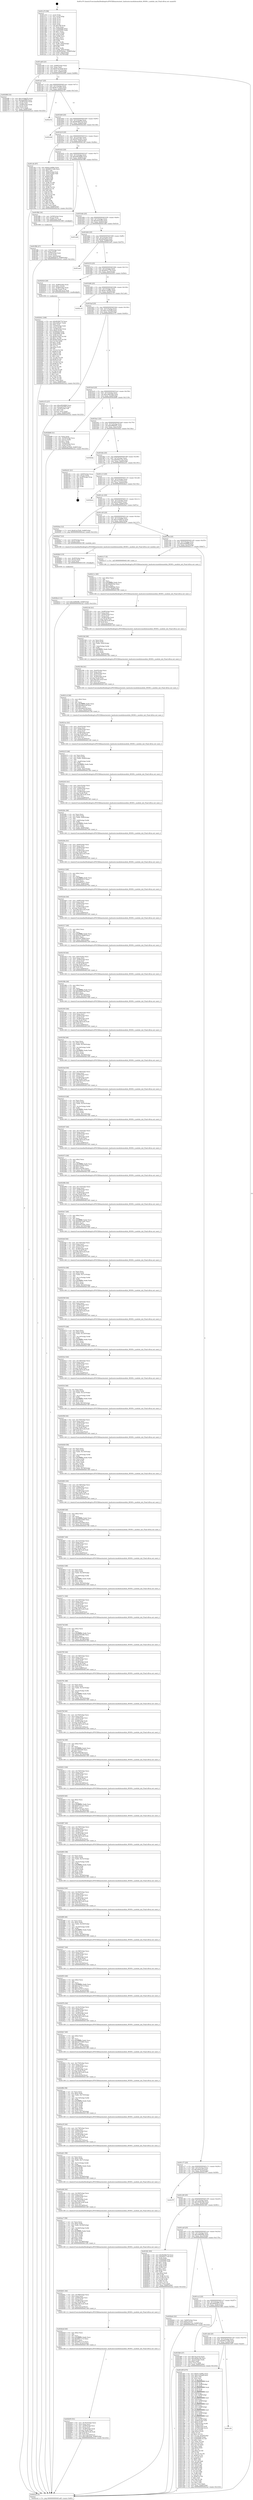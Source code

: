 digraph "0x401a70" {
  label = "0x401a70 (/mnt/c/Users/mathe/Desktop/tcc/POCII/binaries/extr_hashcatsrcmodulesmodule_09300.c_module_init_Final-ollvm.out::main(0))"
  labelloc = "t"
  node[shape=record]

  Entry [label="",width=0.3,height=0.3,shape=circle,fillcolor=black,style=filled]
  "0x401ad0" [label="{
     0x401ad0 [23]\l
     | [instrs]\l
     &nbsp;&nbsp;0x401ad0 \<+3\>: mov -0x68(%rbp),%eax\l
     &nbsp;&nbsp;0x401ad3 \<+2\>: mov %eax,%ecx\l
     &nbsp;&nbsp;0x401ad5 \<+6\>: sub $0x81ea7b26,%ecx\l
     &nbsp;&nbsp;0x401adb \<+3\>: mov %eax,-0x7c(%rbp)\l
     &nbsp;&nbsp;0x401ade \<+3\>: mov %ecx,-0x80(%rbp)\l
     &nbsp;&nbsp;0x401ae1 \<+6\>: je 00000000004020f6 \<main+0x686\>\l
  }"]
  "0x4020f6" [label="{
     0x4020f6 [33]\l
     | [instrs]\l
     &nbsp;&nbsp;0x4020f6 \<+5\>: mov $0x14348d7b,%eax\l
     &nbsp;&nbsp;0x4020fb \<+5\>: mov $0x2ae0f88f,%ecx\l
     &nbsp;&nbsp;0x402100 \<+4\>: mov -0x38(%rbp),%rdx\l
     &nbsp;&nbsp;0x402104 \<+2\>: mov (%rdx),%esi\l
     &nbsp;&nbsp;0x402106 \<+4\>: mov -0x48(%rbp),%rdx\l
     &nbsp;&nbsp;0x40210a \<+2\>: cmp (%rdx),%esi\l
     &nbsp;&nbsp;0x40210c \<+3\>: cmovl %ecx,%eax\l
     &nbsp;&nbsp;0x40210f \<+3\>: mov %eax,-0x68(%rbp)\l
     &nbsp;&nbsp;0x402112 \<+5\>: jmp 0000000000402ca2 \<main+0x1232\>\l
  }"]
  "0x401ae7" [label="{
     0x401ae7 [25]\l
     | [instrs]\l
     &nbsp;&nbsp;0x401ae7 \<+5\>: jmp 0000000000401aec \<main+0x7c\>\l
     &nbsp;&nbsp;0x401aec \<+3\>: mov -0x7c(%rbp),%eax\l
     &nbsp;&nbsp;0x401aef \<+5\>: sub $0x8c373443,%eax\l
     &nbsp;&nbsp;0x401af4 \<+6\>: mov %eax,-0x84(%rbp)\l
     &nbsp;&nbsp;0x401afa \<+6\>: je 0000000000402c52 \<main+0x11e2\>\l
  }"]
  Exit [label="",width=0.3,height=0.3,shape=circle,fillcolor=black,style=filled,peripheries=2]
  "0x402c52" [label="{
     0x402c52\l
  }", style=dashed]
  "0x401b00" [label="{
     0x401b00 [25]\l
     | [instrs]\l
     &nbsp;&nbsp;0x401b00 \<+5\>: jmp 0000000000401b05 \<main+0x95\>\l
     &nbsp;&nbsp;0x401b05 \<+3\>: mov -0x7c(%rbp),%eax\l
     &nbsp;&nbsp;0x401b08 \<+5\>: sub $0x9028b77d,%eax\l
     &nbsp;&nbsp;0x401b0d \<+6\>: mov %eax,-0x88(%rbp)\l
     &nbsp;&nbsp;0x401b13 \<+6\>: je 0000000000402c6d \<main+0x11fd\>\l
  }"]
  "0x402bc2" [label="{
     0x402bc2 [12]\l
     | [instrs]\l
     &nbsp;&nbsp;0x402bc2 \<+7\>: movl $0x3ef9409b,-0x68(%rbp)\l
     &nbsp;&nbsp;0x402bc9 \<+5\>: jmp 0000000000402ca2 \<main+0x1232\>\l
  }"]
  "0x402c6d" [label="{
     0x402c6d\l
  }", style=dashed]
  "0x401b19" [label="{
     0x401b19 [25]\l
     | [instrs]\l
     &nbsp;&nbsp;0x401b19 \<+5\>: jmp 0000000000401b1e \<main+0xae\>\l
     &nbsp;&nbsp;0x401b1e \<+3\>: mov -0x7c(%rbp),%eax\l
     &nbsp;&nbsp;0x401b21 \<+5\>: sub $0x955ac6a1,%eax\l
     &nbsp;&nbsp;0x401b26 \<+6\>: mov %eax,-0x8c(%rbp)\l
     &nbsp;&nbsp;0x401b2c \<+6\>: je 0000000000401cfe \<main+0x28e\>\l
  }"]
  "0x402bb3" [label="{
     0x402bb3 [15]\l
     | [instrs]\l
     &nbsp;&nbsp;0x402bb3 \<+4\>: mov -0x40(%rbp),%rax\l
     &nbsp;&nbsp;0x402bb7 \<+3\>: mov (%rax),%rax\l
     &nbsp;&nbsp;0x402bba \<+3\>: mov %rax,%rdi\l
     &nbsp;&nbsp;0x402bbd \<+5\>: call 0000000000401030 \<free@plt\>\l
     | [calls]\l
     &nbsp;&nbsp;0x401030 \{1\} (unknown)\l
  }"]
  "0x401cfe" [label="{
     0x401cfe [97]\l
     | [instrs]\l
     &nbsp;&nbsp;0x401cfe \<+5\>: mov $0xbc1e499e,%eax\l
     &nbsp;&nbsp;0x401d03 \<+5\>: mov $0x69317c8d,%ecx\l
     &nbsp;&nbsp;0x401d08 \<+2\>: mov $0x1,%dl\l
     &nbsp;&nbsp;0x401d0a \<+4\>: mov -0x62(%rbp),%sil\l
     &nbsp;&nbsp;0x401d0e \<+4\>: mov -0x61(%rbp),%dil\l
     &nbsp;&nbsp;0x401d12 \<+3\>: mov %sil,%r8b\l
     &nbsp;&nbsp;0x401d15 \<+4\>: xor $0xff,%r8b\l
     &nbsp;&nbsp;0x401d19 \<+3\>: mov %dil,%r9b\l
     &nbsp;&nbsp;0x401d1c \<+4\>: xor $0xff,%r9b\l
     &nbsp;&nbsp;0x401d20 \<+3\>: xor $0x0,%dl\l
     &nbsp;&nbsp;0x401d23 \<+3\>: mov %r8b,%r10b\l
     &nbsp;&nbsp;0x401d26 \<+4\>: and $0x0,%r10b\l
     &nbsp;&nbsp;0x401d2a \<+3\>: and %dl,%sil\l
     &nbsp;&nbsp;0x401d2d \<+3\>: mov %r9b,%r11b\l
     &nbsp;&nbsp;0x401d30 \<+4\>: and $0x0,%r11b\l
     &nbsp;&nbsp;0x401d34 \<+3\>: and %dl,%dil\l
     &nbsp;&nbsp;0x401d37 \<+3\>: or %sil,%r10b\l
     &nbsp;&nbsp;0x401d3a \<+3\>: or %dil,%r11b\l
     &nbsp;&nbsp;0x401d3d \<+3\>: xor %r11b,%r10b\l
     &nbsp;&nbsp;0x401d40 \<+3\>: or %r9b,%r8b\l
     &nbsp;&nbsp;0x401d43 \<+4\>: xor $0xff,%r8b\l
     &nbsp;&nbsp;0x401d47 \<+3\>: or $0x0,%dl\l
     &nbsp;&nbsp;0x401d4a \<+3\>: and %dl,%r8b\l
     &nbsp;&nbsp;0x401d4d \<+3\>: or %r8b,%r10b\l
     &nbsp;&nbsp;0x401d50 \<+4\>: test $0x1,%r10b\l
     &nbsp;&nbsp;0x401d54 \<+3\>: cmovne %ecx,%eax\l
     &nbsp;&nbsp;0x401d57 \<+3\>: mov %eax,-0x68(%rbp)\l
     &nbsp;&nbsp;0x401d5a \<+5\>: jmp 0000000000402ca2 \<main+0x1232\>\l
  }"]
  "0x401b32" [label="{
     0x401b32 [25]\l
     | [instrs]\l
     &nbsp;&nbsp;0x401b32 \<+5\>: jmp 0000000000401b37 \<main+0xc7\>\l
     &nbsp;&nbsp;0x401b37 \<+3\>: mov -0x7c(%rbp),%eax\l
     &nbsp;&nbsp;0x401b3a \<+5\>: sub $0xa093d069,%eax\l
     &nbsp;&nbsp;0x401b3f \<+6\>: mov %eax,-0x90(%rbp)\l
     &nbsp;&nbsp;0x401b45 \<+6\>: je 0000000000401f8b \<main+0x51b\>\l
  }"]
  "0x402ca2" [label="{
     0x402ca2 [5]\l
     | [instrs]\l
     &nbsp;&nbsp;0x402ca2 \<+5\>: jmp 0000000000401ad0 \<main+0x60\>\l
  }"]
  "0x401a70" [label="{
     0x401a70 [96]\l
     | [instrs]\l
     &nbsp;&nbsp;0x401a70 \<+1\>: push %rbp\l
     &nbsp;&nbsp;0x401a71 \<+3\>: mov %rsp,%rbp\l
     &nbsp;&nbsp;0x401a74 \<+2\>: push %r15\l
     &nbsp;&nbsp;0x401a76 \<+2\>: push %r14\l
     &nbsp;&nbsp;0x401a78 \<+2\>: push %r13\l
     &nbsp;&nbsp;0x401a7a \<+2\>: push %r12\l
     &nbsp;&nbsp;0x401a7c \<+1\>: push %rbx\l
     &nbsp;&nbsp;0x401a7d \<+7\>: sub $0x168,%rsp\l
     &nbsp;&nbsp;0x401a84 \<+2\>: xor %eax,%eax\l
     &nbsp;&nbsp;0x401a86 \<+7\>: mov 0x4050d4,%ecx\l
     &nbsp;&nbsp;0x401a8d \<+7\>: mov 0x405080,%edx\l
     &nbsp;&nbsp;0x401a94 \<+3\>: sub $0x1,%eax\l
     &nbsp;&nbsp;0x401a97 \<+3\>: mov %ecx,%r8d\l
     &nbsp;&nbsp;0x401a9a \<+3\>: add %eax,%r8d\l
     &nbsp;&nbsp;0x401a9d \<+4\>: imul %r8d,%ecx\l
     &nbsp;&nbsp;0x401aa1 \<+3\>: and $0x1,%ecx\l
     &nbsp;&nbsp;0x401aa4 \<+3\>: cmp $0x0,%ecx\l
     &nbsp;&nbsp;0x401aa7 \<+4\>: sete %r9b\l
     &nbsp;&nbsp;0x401aab \<+4\>: and $0x1,%r9b\l
     &nbsp;&nbsp;0x401aaf \<+4\>: mov %r9b,-0x62(%rbp)\l
     &nbsp;&nbsp;0x401ab3 \<+3\>: cmp $0xa,%edx\l
     &nbsp;&nbsp;0x401ab6 \<+4\>: setl %r9b\l
     &nbsp;&nbsp;0x401aba \<+4\>: and $0x1,%r9b\l
     &nbsp;&nbsp;0x401abe \<+4\>: mov %r9b,-0x61(%rbp)\l
     &nbsp;&nbsp;0x401ac2 \<+7\>: movl $0x955ac6a1,-0x68(%rbp)\l
     &nbsp;&nbsp;0x401ac9 \<+3\>: mov %edi,-0x6c(%rbp)\l
     &nbsp;&nbsp;0x401acc \<+4\>: mov %rsi,-0x78(%rbp)\l
  }"]
  "0x402b55" [label="{
     0x402b55 [51]\l
     | [instrs]\l
     &nbsp;&nbsp;0x402b55 \<+6\>: mov -0x18c(%rbp),%ecx\l
     &nbsp;&nbsp;0x402b5b \<+3\>: imul %eax,%ecx\l
     &nbsp;&nbsp;0x402b5e \<+4\>: mov -0x40(%rbp),%rsi\l
     &nbsp;&nbsp;0x402b62 \<+3\>: mov (%rsi),%rsi\l
     &nbsp;&nbsp;0x402b65 \<+4\>: mov -0x38(%rbp),%rdi\l
     &nbsp;&nbsp;0x402b69 \<+3\>: movslq (%rdi),%rdi\l
     &nbsp;&nbsp;0x402b6c \<+7\>: imul $0x1b8,%rdi,%rdi\l
     &nbsp;&nbsp;0x402b73 \<+3\>: add %rdi,%rsi\l
     &nbsp;&nbsp;0x402b76 \<+6\>: mov %ecx,0x1b0(%rsi)\l
     &nbsp;&nbsp;0x402b7c \<+7\>: movl $0xc29b3e46,-0x68(%rbp)\l
     &nbsp;&nbsp;0x402b83 \<+5\>: jmp 0000000000402ca2 \<main+0x1232\>\l
  }"]
  "0x401f8b" [label="{
     0x401f8b [16]\l
     | [instrs]\l
     &nbsp;&nbsp;0x401f8b \<+4\>: mov -0x58(%rbp),%rax\l
     &nbsp;&nbsp;0x401f8f \<+3\>: mov (%rax),%rax\l
     &nbsp;&nbsp;0x401f92 \<+4\>: mov 0x8(%rax),%rdi\l
     &nbsp;&nbsp;0x401f96 \<+5\>: call 0000000000401060 \<atoi@plt\>\l
     | [calls]\l
     &nbsp;&nbsp;0x401060 \{1\} (unknown)\l
  }"]
  "0x401b4b" [label="{
     0x401b4b [25]\l
     | [instrs]\l
     &nbsp;&nbsp;0x401b4b \<+5\>: jmp 0000000000401b50 \<main+0xe0\>\l
     &nbsp;&nbsp;0x401b50 \<+3\>: mov -0x7c(%rbp),%eax\l
     &nbsp;&nbsp;0x401b53 \<+5\>: sub $0xa425cf50,%eax\l
     &nbsp;&nbsp;0x401b58 \<+6\>: mov %eax,-0x94(%rbp)\l
     &nbsp;&nbsp;0x401b5e \<+6\>: je 0000000000401e8d \<main+0x41d\>\l
  }"]
  "0x402b2d" [label="{
     0x402b2d [40]\l
     | [instrs]\l
     &nbsp;&nbsp;0x402b2d \<+5\>: mov $0x2,%ecx\l
     &nbsp;&nbsp;0x402b32 \<+1\>: cltd\l
     &nbsp;&nbsp;0x402b33 \<+2\>: idiv %ecx\l
     &nbsp;&nbsp;0x402b35 \<+6\>: imul $0xfffffffe,%edx,%ecx\l
     &nbsp;&nbsp;0x402b3b \<+6\>: sub $0xd95c1c72,%ecx\l
     &nbsp;&nbsp;0x402b41 \<+3\>: add $0x1,%ecx\l
     &nbsp;&nbsp;0x402b44 \<+6\>: add $0xd95c1c72,%ecx\l
     &nbsp;&nbsp;0x402b4a \<+6\>: mov %ecx,-0x18c(%rbp)\l
     &nbsp;&nbsp;0x402b50 \<+5\>: call 0000000000401160 \<next_i\>\l
     | [calls]\l
     &nbsp;&nbsp;0x401160 \{1\} (/mnt/c/Users/mathe/Desktop/tcc/POCII/binaries/extr_hashcatsrcmodulesmodule_09300.c_module_init_Final-ollvm.out::next_i)\l
  }"]
  "0x401e8d" [label="{
     0x401e8d\l
  }", style=dashed]
  "0x401b64" [label="{
     0x401b64 [25]\l
     | [instrs]\l
     &nbsp;&nbsp;0x401b64 \<+5\>: jmp 0000000000401b69 \<main+0xf9\>\l
     &nbsp;&nbsp;0x401b69 \<+3\>: mov -0x7c(%rbp),%eax\l
     &nbsp;&nbsp;0x401b6c \<+5\>: sub $0xafba94ca,%eax\l
     &nbsp;&nbsp;0x401b71 \<+6\>: mov %eax,-0x98(%rbp)\l
     &nbsp;&nbsp;0x401b77 \<+6\>: je 0000000000401ee0 \<main+0x470\>\l
  }"]
  "0x402b01" [label="{
     0x402b01 [44]\l
     | [instrs]\l
     &nbsp;&nbsp;0x402b01 \<+6\>: mov -0x188(%rbp),%ecx\l
     &nbsp;&nbsp;0x402b07 \<+3\>: imul %eax,%ecx\l
     &nbsp;&nbsp;0x402b0a \<+4\>: mov -0x40(%rbp),%rsi\l
     &nbsp;&nbsp;0x402b0e \<+3\>: mov (%rsi),%rsi\l
     &nbsp;&nbsp;0x402b11 \<+4\>: mov -0x38(%rbp),%rdi\l
     &nbsp;&nbsp;0x402b15 \<+3\>: movslq (%rdi),%rdi\l
     &nbsp;&nbsp;0x402b18 \<+7\>: imul $0x1b8,%rdi,%rdi\l
     &nbsp;&nbsp;0x402b1f \<+3\>: add %rdi,%rsi\l
     &nbsp;&nbsp;0x402b22 \<+6\>: mov %ecx,0x1ac(%rsi)\l
     &nbsp;&nbsp;0x402b28 \<+5\>: call 0000000000401160 \<next_i\>\l
     | [calls]\l
     &nbsp;&nbsp;0x401160 \{1\} (/mnt/c/Users/mathe/Desktop/tcc/POCII/binaries/extr_hashcatsrcmodulesmodule_09300.c_module_init_Final-ollvm.out::next_i)\l
  }"]
  "0x401ee0" [label="{
     0x401ee0\l
  }", style=dashed]
  "0x401b7d" [label="{
     0x401b7d [25]\l
     | [instrs]\l
     &nbsp;&nbsp;0x401b7d \<+5\>: jmp 0000000000401b82 \<main+0x112\>\l
     &nbsp;&nbsp;0x401b82 \<+3\>: mov -0x7c(%rbp),%eax\l
     &nbsp;&nbsp;0x401b85 \<+5\>: sub $0xb65e7739,%eax\l
     &nbsp;&nbsp;0x401b8a \<+6\>: mov %eax,-0x9c(%rbp)\l
     &nbsp;&nbsp;0x401b90 \<+6\>: je 0000000000402024 \<main+0x5b4\>\l
  }"]
  "0x402ac7" [label="{
     0x402ac7 [58]\l
     | [instrs]\l
     &nbsp;&nbsp;0x402ac7 \<+2\>: xor %ecx,%ecx\l
     &nbsp;&nbsp;0x402ac9 \<+5\>: mov $0x2,%edx\l
     &nbsp;&nbsp;0x402ace \<+6\>: mov %edx,-0x184(%rbp)\l
     &nbsp;&nbsp;0x402ad4 \<+1\>: cltd\l
     &nbsp;&nbsp;0x402ad5 \<+7\>: mov -0x184(%rbp),%r8d\l
     &nbsp;&nbsp;0x402adc \<+3\>: idiv %r8d\l
     &nbsp;&nbsp;0x402adf \<+6\>: imul $0xfffffffe,%edx,%edx\l
     &nbsp;&nbsp;0x402ae5 \<+3\>: mov %ecx,%r9d\l
     &nbsp;&nbsp;0x402ae8 \<+3\>: sub %edx,%r9d\l
     &nbsp;&nbsp;0x402aeb \<+2\>: mov %ecx,%edx\l
     &nbsp;&nbsp;0x402aed \<+3\>: sub $0x1,%edx\l
     &nbsp;&nbsp;0x402af0 \<+3\>: add %edx,%r9d\l
     &nbsp;&nbsp;0x402af3 \<+3\>: sub %r9d,%ecx\l
     &nbsp;&nbsp;0x402af6 \<+6\>: mov %ecx,-0x188(%rbp)\l
     &nbsp;&nbsp;0x402afc \<+5\>: call 0000000000401160 \<next_i\>\l
     | [calls]\l
     &nbsp;&nbsp;0x401160 \{1\} (/mnt/c/Users/mathe/Desktop/tcc/POCII/binaries/extr_hashcatsrcmodulesmodule_09300.c_module_init_Final-ollvm.out::next_i)\l
  }"]
  "0x402024" [label="{
     0x402024 [29]\l
     | [instrs]\l
     &nbsp;&nbsp;0x402024 \<+4\>: mov -0x48(%rbp),%rax\l
     &nbsp;&nbsp;0x402028 \<+6\>: movl $0x1,(%rax)\l
     &nbsp;&nbsp;0x40202e \<+4\>: mov -0x48(%rbp),%rax\l
     &nbsp;&nbsp;0x402032 \<+3\>: movslq (%rax),%rax\l
     &nbsp;&nbsp;0x402035 \<+7\>: imul $0x1b8,%rax,%rdi\l
     &nbsp;&nbsp;0x40203c \<+5\>: call 0000000000401050 \<malloc@plt\>\l
     | [calls]\l
     &nbsp;&nbsp;0x401050 \{1\} (unknown)\l
  }"]
  "0x401b96" [label="{
     0x401b96 [25]\l
     | [instrs]\l
     &nbsp;&nbsp;0x401b96 \<+5\>: jmp 0000000000401b9b \<main+0x12b\>\l
     &nbsp;&nbsp;0x401b9b \<+3\>: mov -0x7c(%rbp),%eax\l
     &nbsp;&nbsp;0x401b9e \<+5\>: sub $0xbc1e499e,%eax\l
     &nbsp;&nbsp;0x401ba3 \<+6\>: mov %eax,-0xa0(%rbp)\l
     &nbsp;&nbsp;0x401ba9 \<+6\>: je 0000000000402c16 \<main+0x11a6\>\l
  }"]
  "0x402a9b" [label="{
     0x402a9b [44]\l
     | [instrs]\l
     &nbsp;&nbsp;0x402a9b \<+6\>: mov -0x180(%rbp),%ecx\l
     &nbsp;&nbsp;0x402aa1 \<+3\>: imul %eax,%ecx\l
     &nbsp;&nbsp;0x402aa4 \<+4\>: mov -0x40(%rbp),%rsi\l
     &nbsp;&nbsp;0x402aa8 \<+3\>: mov (%rsi),%rsi\l
     &nbsp;&nbsp;0x402aab \<+4\>: mov -0x38(%rbp),%rdi\l
     &nbsp;&nbsp;0x402aaf \<+3\>: movslq (%rdi),%rdi\l
     &nbsp;&nbsp;0x402ab2 \<+7\>: imul $0x1b8,%rdi,%rdi\l
     &nbsp;&nbsp;0x402ab9 \<+3\>: add %rdi,%rsi\l
     &nbsp;&nbsp;0x402abc \<+6\>: mov %ecx,0x1a8(%rsi)\l
     &nbsp;&nbsp;0x402ac2 \<+5\>: call 0000000000401160 \<next_i\>\l
     | [calls]\l
     &nbsp;&nbsp;0x401160 \{1\} (/mnt/c/Users/mathe/Desktop/tcc/POCII/binaries/extr_hashcatsrcmodulesmodule_09300.c_module_init_Final-ollvm.out::next_i)\l
  }"]
  "0x402c16" [label="{
     0x402c16\l
  }", style=dashed]
  "0x401baf" [label="{
     0x401baf [25]\l
     | [instrs]\l
     &nbsp;&nbsp;0x401baf \<+5\>: jmp 0000000000401bb4 \<main+0x144\>\l
     &nbsp;&nbsp;0x401bb4 \<+3\>: mov -0x7c(%rbp),%eax\l
     &nbsp;&nbsp;0x401bb7 \<+5\>: sub $0xc1e25a9f,%eax\l
     &nbsp;&nbsp;0x401bbc \<+6\>: mov %eax,-0xa4(%rbp)\l
     &nbsp;&nbsp;0x401bc2 \<+6\>: je 0000000000401e72 \<main+0x402\>\l
  }"]
  "0x402a61" [label="{
     0x402a61 [58]\l
     | [instrs]\l
     &nbsp;&nbsp;0x402a61 \<+2\>: xor %ecx,%ecx\l
     &nbsp;&nbsp;0x402a63 \<+5\>: mov $0x2,%edx\l
     &nbsp;&nbsp;0x402a68 \<+6\>: mov %edx,-0x17c(%rbp)\l
     &nbsp;&nbsp;0x402a6e \<+1\>: cltd\l
     &nbsp;&nbsp;0x402a6f \<+7\>: mov -0x17c(%rbp),%r8d\l
     &nbsp;&nbsp;0x402a76 \<+3\>: idiv %r8d\l
     &nbsp;&nbsp;0x402a79 \<+6\>: imul $0xfffffffe,%edx,%edx\l
     &nbsp;&nbsp;0x402a7f \<+3\>: mov %ecx,%r9d\l
     &nbsp;&nbsp;0x402a82 \<+3\>: sub %edx,%r9d\l
     &nbsp;&nbsp;0x402a85 \<+2\>: mov %ecx,%edx\l
     &nbsp;&nbsp;0x402a87 \<+3\>: sub $0x1,%edx\l
     &nbsp;&nbsp;0x402a8a \<+3\>: add %edx,%r9d\l
     &nbsp;&nbsp;0x402a8d \<+3\>: sub %r9d,%ecx\l
     &nbsp;&nbsp;0x402a90 \<+6\>: mov %ecx,-0x180(%rbp)\l
     &nbsp;&nbsp;0x402a96 \<+5\>: call 0000000000401160 \<next_i\>\l
     | [calls]\l
     &nbsp;&nbsp;0x401160 \{1\} (/mnt/c/Users/mathe/Desktop/tcc/POCII/binaries/extr_hashcatsrcmodulesmodule_09300.c_module_init_Final-ollvm.out::next_i)\l
  }"]
  "0x401e72" [label="{
     0x401e72 [27]\l
     | [instrs]\l
     &nbsp;&nbsp;0x401e72 \<+5\>: mov $0xa093d069,%eax\l
     &nbsp;&nbsp;0x401e77 \<+5\>: mov $0xa425cf50,%ecx\l
     &nbsp;&nbsp;0x401e7c \<+3\>: mov -0x2d(%rbp),%dl\l
     &nbsp;&nbsp;0x401e7f \<+3\>: test $0x1,%dl\l
     &nbsp;&nbsp;0x401e82 \<+3\>: cmovne %ecx,%eax\l
     &nbsp;&nbsp;0x401e85 \<+3\>: mov %eax,-0x68(%rbp)\l
     &nbsp;&nbsp;0x401e88 \<+5\>: jmp 0000000000402ca2 \<main+0x1232\>\l
  }"]
  "0x401bc8" [label="{
     0x401bc8 [25]\l
     | [instrs]\l
     &nbsp;&nbsp;0x401bc8 \<+5\>: jmp 0000000000401bcd \<main+0x15d\>\l
     &nbsp;&nbsp;0x401bcd \<+3\>: mov -0x7c(%rbp),%eax\l
     &nbsp;&nbsp;0x401bd0 \<+5\>: sub $0xc29b3e46,%eax\l
     &nbsp;&nbsp;0x401bd5 \<+6\>: mov %eax,-0xa8(%rbp)\l
     &nbsp;&nbsp;0x401bdb \<+6\>: je 0000000000402b88 \<main+0x1118\>\l
  }"]
  "0x402a35" [label="{
     0x402a35 [44]\l
     | [instrs]\l
     &nbsp;&nbsp;0x402a35 \<+6\>: mov -0x178(%rbp),%ecx\l
     &nbsp;&nbsp;0x402a3b \<+3\>: imul %eax,%ecx\l
     &nbsp;&nbsp;0x402a3e \<+4\>: mov -0x40(%rbp),%rsi\l
     &nbsp;&nbsp;0x402a42 \<+3\>: mov (%rsi),%rsi\l
     &nbsp;&nbsp;0x402a45 \<+4\>: mov -0x38(%rbp),%rdi\l
     &nbsp;&nbsp;0x402a49 \<+3\>: movslq (%rdi),%rdi\l
     &nbsp;&nbsp;0x402a4c \<+7\>: imul $0x1b8,%rdi,%rdi\l
     &nbsp;&nbsp;0x402a53 \<+3\>: add %rdi,%rsi\l
     &nbsp;&nbsp;0x402a56 \<+6\>: mov %ecx,0x170(%rsi)\l
     &nbsp;&nbsp;0x402a5c \<+5\>: call 0000000000401160 \<next_i\>\l
     | [calls]\l
     &nbsp;&nbsp;0x401160 \{1\} (/mnt/c/Users/mathe/Desktop/tcc/POCII/binaries/extr_hashcatsrcmodulesmodule_09300.c_module_init_Final-ollvm.out::next_i)\l
  }"]
  "0x402b88" [label="{
     0x402b88 [31]\l
     | [instrs]\l
     &nbsp;&nbsp;0x402b88 \<+2\>: xor %eax,%eax\l
     &nbsp;&nbsp;0x402b8a \<+4\>: mov -0x38(%rbp),%rcx\l
     &nbsp;&nbsp;0x402b8e \<+2\>: mov (%rcx),%edx\l
     &nbsp;&nbsp;0x402b90 \<+3\>: sub $0x1,%eax\l
     &nbsp;&nbsp;0x402b93 \<+2\>: sub %eax,%edx\l
     &nbsp;&nbsp;0x402b95 \<+4\>: mov -0x38(%rbp),%rcx\l
     &nbsp;&nbsp;0x402b99 \<+2\>: mov %edx,(%rcx)\l
     &nbsp;&nbsp;0x402b9b \<+7\>: movl $0x81ea7b26,-0x68(%rbp)\l
     &nbsp;&nbsp;0x402ba2 \<+5\>: jmp 0000000000402ca2 \<main+0x1232\>\l
  }"]
  "0x401be1" [label="{
     0x401be1 [25]\l
     | [instrs]\l
     &nbsp;&nbsp;0x401be1 \<+5\>: jmp 0000000000401be6 \<main+0x176\>\l
     &nbsp;&nbsp;0x401be6 \<+3\>: mov -0x7c(%rbp),%eax\l
     &nbsp;&nbsp;0x401be9 \<+5\>: sub $0xef96be87,%eax\l
     &nbsp;&nbsp;0x401bee \<+6\>: mov %eax,-0xac(%rbp)\l
     &nbsp;&nbsp;0x401bf4 \<+6\>: je 0000000000402bda \<main+0x116a\>\l
  }"]
  "0x4029fb" [label="{
     0x4029fb [58]\l
     | [instrs]\l
     &nbsp;&nbsp;0x4029fb \<+2\>: xor %ecx,%ecx\l
     &nbsp;&nbsp;0x4029fd \<+5\>: mov $0x2,%edx\l
     &nbsp;&nbsp;0x402a02 \<+6\>: mov %edx,-0x174(%rbp)\l
     &nbsp;&nbsp;0x402a08 \<+1\>: cltd\l
     &nbsp;&nbsp;0x402a09 \<+7\>: mov -0x174(%rbp),%r8d\l
     &nbsp;&nbsp;0x402a10 \<+3\>: idiv %r8d\l
     &nbsp;&nbsp;0x402a13 \<+6\>: imul $0xfffffffe,%edx,%edx\l
     &nbsp;&nbsp;0x402a19 \<+3\>: mov %ecx,%r9d\l
     &nbsp;&nbsp;0x402a1c \<+3\>: sub %edx,%r9d\l
     &nbsp;&nbsp;0x402a1f \<+2\>: mov %ecx,%edx\l
     &nbsp;&nbsp;0x402a21 \<+3\>: sub $0x1,%edx\l
     &nbsp;&nbsp;0x402a24 \<+3\>: add %edx,%r9d\l
     &nbsp;&nbsp;0x402a27 \<+3\>: sub %r9d,%ecx\l
     &nbsp;&nbsp;0x402a2a \<+6\>: mov %ecx,-0x178(%rbp)\l
     &nbsp;&nbsp;0x402a30 \<+5\>: call 0000000000401160 \<next_i\>\l
     | [calls]\l
     &nbsp;&nbsp;0x401160 \{1\} (/mnt/c/Users/mathe/Desktop/tcc/POCII/binaries/extr_hashcatsrcmodulesmodule_09300.c_module_init_Final-ollvm.out::next_i)\l
  }"]
  "0x402bda" [label="{
     0x402bda\l
  }", style=dashed]
  "0x401bfa" [label="{
     0x401bfa [25]\l
     | [instrs]\l
     &nbsp;&nbsp;0x401bfa \<+5\>: jmp 0000000000401bff \<main+0x18f\>\l
     &nbsp;&nbsp;0x401bff \<+3\>: mov -0x7c(%rbp),%eax\l
     &nbsp;&nbsp;0x401c02 \<+5\>: sub $0xf30e11ee,%eax\l
     &nbsp;&nbsp;0x401c07 \<+6\>: mov %eax,-0xb0(%rbp)\l
     &nbsp;&nbsp;0x401c0d \<+6\>: je 0000000000402c01 \<main+0x1191\>\l
  }"]
  "0x4029cf" [label="{
     0x4029cf [44]\l
     | [instrs]\l
     &nbsp;&nbsp;0x4029cf \<+6\>: mov -0x170(%rbp),%ecx\l
     &nbsp;&nbsp;0x4029d5 \<+3\>: imul %eax,%ecx\l
     &nbsp;&nbsp;0x4029d8 \<+4\>: mov -0x40(%rbp),%rsi\l
     &nbsp;&nbsp;0x4029dc \<+3\>: mov (%rsi),%rsi\l
     &nbsp;&nbsp;0x4029df \<+4\>: mov -0x38(%rbp),%rdi\l
     &nbsp;&nbsp;0x4029e3 \<+3\>: movslq (%rdi),%rdi\l
     &nbsp;&nbsp;0x4029e6 \<+7\>: imul $0x1b8,%rdi,%rdi\l
     &nbsp;&nbsp;0x4029ed \<+3\>: add %rdi,%rsi\l
     &nbsp;&nbsp;0x4029f0 \<+6\>: mov %ecx,0x16c(%rsi)\l
     &nbsp;&nbsp;0x4029f6 \<+5\>: call 0000000000401160 \<next_i\>\l
     | [calls]\l
     &nbsp;&nbsp;0x401160 \{1\} (/mnt/c/Users/mathe/Desktop/tcc/POCII/binaries/extr_hashcatsrcmodulesmodule_09300.c_module_init_Final-ollvm.out::next_i)\l
  }"]
  "0x402c01" [label="{
     0x402c01 [21]\l
     | [instrs]\l
     &nbsp;&nbsp;0x402c01 \<+4\>: mov -0x60(%rbp),%rax\l
     &nbsp;&nbsp;0x402c05 \<+2\>: mov (%rax),%eax\l
     &nbsp;&nbsp;0x402c07 \<+4\>: lea -0x28(%rbp),%rsp\l
     &nbsp;&nbsp;0x402c0b \<+1\>: pop %rbx\l
     &nbsp;&nbsp;0x402c0c \<+2\>: pop %r12\l
     &nbsp;&nbsp;0x402c0e \<+2\>: pop %r13\l
     &nbsp;&nbsp;0x402c10 \<+2\>: pop %r14\l
     &nbsp;&nbsp;0x402c12 \<+2\>: pop %r15\l
     &nbsp;&nbsp;0x402c14 \<+1\>: pop %rbp\l
     &nbsp;&nbsp;0x402c15 \<+1\>: ret\l
  }"]
  "0x401c13" [label="{
     0x401c13 [25]\l
     | [instrs]\l
     &nbsp;&nbsp;0x401c13 \<+5\>: jmp 0000000000401c18 \<main+0x1a8\>\l
     &nbsp;&nbsp;0x401c18 \<+3\>: mov -0x7c(%rbp),%eax\l
     &nbsp;&nbsp;0x401c1b \<+5\>: sub $0x75c3319,%eax\l
     &nbsp;&nbsp;0x401c20 \<+6\>: mov %eax,-0xb4(%rbp)\l
     &nbsp;&nbsp;0x401c26 \<+6\>: je 0000000000402bce \<main+0x115e\>\l
  }"]
  "0x4029a7" [label="{
     0x4029a7 [40]\l
     | [instrs]\l
     &nbsp;&nbsp;0x4029a7 \<+5\>: mov $0x2,%ecx\l
     &nbsp;&nbsp;0x4029ac \<+1\>: cltd\l
     &nbsp;&nbsp;0x4029ad \<+2\>: idiv %ecx\l
     &nbsp;&nbsp;0x4029af \<+6\>: imul $0xfffffffe,%edx,%ecx\l
     &nbsp;&nbsp;0x4029b5 \<+6\>: add $0xcb753983,%ecx\l
     &nbsp;&nbsp;0x4029bb \<+3\>: add $0x1,%ecx\l
     &nbsp;&nbsp;0x4029be \<+6\>: sub $0xcb753983,%ecx\l
     &nbsp;&nbsp;0x4029c4 \<+6\>: mov %ecx,-0x170(%rbp)\l
     &nbsp;&nbsp;0x4029ca \<+5\>: call 0000000000401160 \<next_i\>\l
     | [calls]\l
     &nbsp;&nbsp;0x401160 \{1\} (/mnt/c/Users/mathe/Desktop/tcc/POCII/binaries/extr_hashcatsrcmodulesmodule_09300.c_module_init_Final-ollvm.out::next_i)\l
  }"]
  "0x402bce" [label="{
     0x402bce\l
  }", style=dashed]
  "0x401c2c" [label="{
     0x401c2c [25]\l
     | [instrs]\l
     &nbsp;&nbsp;0x401c2c \<+5\>: jmp 0000000000401c31 \<main+0x1c1\>\l
     &nbsp;&nbsp;0x401c31 \<+3\>: mov -0x7c(%rbp),%eax\l
     &nbsp;&nbsp;0x401c34 \<+5\>: sub $0xc0e6ea7,%eax\l
     &nbsp;&nbsp;0x401c39 \<+6\>: mov %eax,-0xb8(%rbp)\l
     &nbsp;&nbsp;0x401c3f \<+6\>: je 00000000004020ea \<main+0x67a\>\l
  }"]
  "0x40297b" [label="{
     0x40297b [44]\l
     | [instrs]\l
     &nbsp;&nbsp;0x40297b \<+6\>: mov -0x16c(%rbp),%ecx\l
     &nbsp;&nbsp;0x402981 \<+3\>: imul %eax,%ecx\l
     &nbsp;&nbsp;0x402984 \<+4\>: mov -0x40(%rbp),%rsi\l
     &nbsp;&nbsp;0x402988 \<+3\>: mov (%rsi),%rsi\l
     &nbsp;&nbsp;0x40298b \<+4\>: mov -0x38(%rbp),%rdi\l
     &nbsp;&nbsp;0x40298f \<+3\>: movslq (%rdi),%rdi\l
     &nbsp;&nbsp;0x402992 \<+7\>: imul $0x1b8,%rdi,%rdi\l
     &nbsp;&nbsp;0x402999 \<+3\>: add %rdi,%rsi\l
     &nbsp;&nbsp;0x40299c \<+6\>: mov %ecx,0x168(%rsi)\l
     &nbsp;&nbsp;0x4029a2 \<+5\>: call 0000000000401160 \<next_i\>\l
     | [calls]\l
     &nbsp;&nbsp;0x401160 \{1\} (/mnt/c/Users/mathe/Desktop/tcc/POCII/binaries/extr_hashcatsrcmodulesmodule_09300.c_module_init_Final-ollvm.out::next_i)\l
  }"]
  "0x4020ea" [label="{
     0x4020ea [12]\l
     | [instrs]\l
     &nbsp;&nbsp;0x4020ea \<+7\>: movl $0x81ea7b26,-0x68(%rbp)\l
     &nbsp;&nbsp;0x4020f1 \<+5\>: jmp 0000000000402ca2 \<main+0x1232\>\l
  }"]
  "0x401c45" [label="{
     0x401c45 [25]\l
     | [instrs]\l
     &nbsp;&nbsp;0x401c45 \<+5\>: jmp 0000000000401c4a \<main+0x1da\>\l
     &nbsp;&nbsp;0x401c4a \<+3\>: mov -0x7c(%rbp),%eax\l
     &nbsp;&nbsp;0x401c4d \<+5\>: sub $0x14348d7b,%eax\l
     &nbsp;&nbsp;0x401c52 \<+6\>: mov %eax,-0xbc(%rbp)\l
     &nbsp;&nbsp;0x401c58 \<+6\>: je 0000000000402ba7 \<main+0x1137\>\l
  }"]
  "0x402953" [label="{
     0x402953 [40]\l
     | [instrs]\l
     &nbsp;&nbsp;0x402953 \<+5\>: mov $0x2,%ecx\l
     &nbsp;&nbsp;0x402958 \<+1\>: cltd\l
     &nbsp;&nbsp;0x402959 \<+2\>: idiv %ecx\l
     &nbsp;&nbsp;0x40295b \<+6\>: imul $0xfffffffe,%edx,%ecx\l
     &nbsp;&nbsp;0x402961 \<+6\>: add $0x12e74713,%ecx\l
     &nbsp;&nbsp;0x402967 \<+3\>: add $0x1,%ecx\l
     &nbsp;&nbsp;0x40296a \<+6\>: sub $0x12e74713,%ecx\l
     &nbsp;&nbsp;0x402970 \<+6\>: mov %ecx,-0x16c(%rbp)\l
     &nbsp;&nbsp;0x402976 \<+5\>: call 0000000000401160 \<next_i\>\l
     | [calls]\l
     &nbsp;&nbsp;0x401160 \{1\} (/mnt/c/Users/mathe/Desktop/tcc/POCII/binaries/extr_hashcatsrcmodulesmodule_09300.c_module_init_Final-ollvm.out::next_i)\l
  }"]
  "0x402ba7" [label="{
     0x402ba7 [12]\l
     | [instrs]\l
     &nbsp;&nbsp;0x402ba7 \<+4\>: mov -0x40(%rbp),%rax\l
     &nbsp;&nbsp;0x402bab \<+3\>: mov (%rax),%rdi\l
     &nbsp;&nbsp;0x402bae \<+5\>: call 00000000004015f0 \<module_init\>\l
     | [calls]\l
     &nbsp;&nbsp;0x4015f0 \{1\} (/mnt/c/Users/mathe/Desktop/tcc/POCII/binaries/extr_hashcatsrcmodulesmodule_09300.c_module_init_Final-ollvm.out::module_init)\l
  }"]
  "0x401c5e" [label="{
     0x401c5e [25]\l
     | [instrs]\l
     &nbsp;&nbsp;0x401c5e \<+5\>: jmp 0000000000401c63 \<main+0x1f3\>\l
     &nbsp;&nbsp;0x401c63 \<+3\>: mov -0x7c(%rbp),%eax\l
     &nbsp;&nbsp;0x401c66 \<+5\>: sub $0x2ae0f88f,%eax\l
     &nbsp;&nbsp;0x401c6b \<+6\>: mov %eax,-0xc0(%rbp)\l
     &nbsp;&nbsp;0x401c71 \<+6\>: je 0000000000402117 \<main+0x6a7\>\l
  }"]
  "0x402927" [label="{
     0x402927 [44]\l
     | [instrs]\l
     &nbsp;&nbsp;0x402927 \<+6\>: mov -0x168(%rbp),%ecx\l
     &nbsp;&nbsp;0x40292d \<+3\>: imul %eax,%ecx\l
     &nbsp;&nbsp;0x402930 \<+4\>: mov -0x40(%rbp),%rsi\l
     &nbsp;&nbsp;0x402934 \<+3\>: mov (%rsi),%rsi\l
     &nbsp;&nbsp;0x402937 \<+4\>: mov -0x38(%rbp),%rdi\l
     &nbsp;&nbsp;0x40293b \<+3\>: movslq (%rdi),%rdi\l
     &nbsp;&nbsp;0x40293e \<+7\>: imul $0x1b8,%rdi,%rdi\l
     &nbsp;&nbsp;0x402945 \<+3\>: add %rdi,%rsi\l
     &nbsp;&nbsp;0x402948 \<+6\>: mov %ecx,0x164(%rsi)\l
     &nbsp;&nbsp;0x40294e \<+5\>: call 0000000000401160 \<next_i\>\l
     | [calls]\l
     &nbsp;&nbsp;0x401160 \{1\} (/mnt/c/Users/mathe/Desktop/tcc/POCII/binaries/extr_hashcatsrcmodulesmodule_09300.c_module_init_Final-ollvm.out::next_i)\l
  }"]
  "0x402117" [label="{
     0x402117 [5]\l
     | [instrs]\l
     &nbsp;&nbsp;0x402117 \<+5\>: call 0000000000401160 \<next_i\>\l
     | [calls]\l
     &nbsp;&nbsp;0x401160 \{1\} (/mnt/c/Users/mathe/Desktop/tcc/POCII/binaries/extr_hashcatsrcmodulesmodule_09300.c_module_init_Final-ollvm.out::next_i)\l
  }"]
  "0x401c77" [label="{
     0x401c77 [25]\l
     | [instrs]\l
     &nbsp;&nbsp;0x401c77 \<+5\>: jmp 0000000000401c7c \<main+0x20c\>\l
     &nbsp;&nbsp;0x401c7c \<+3\>: mov -0x7c(%rbp),%eax\l
     &nbsp;&nbsp;0x401c7f \<+5\>: sub $0x3644cacf,%eax\l
     &nbsp;&nbsp;0x401c84 \<+6\>: mov %eax,-0xc4(%rbp)\l
     &nbsp;&nbsp;0x401c8a \<+6\>: je 0000000000401f7f \<main+0x50f\>\l
  }"]
  "0x4028f9" [label="{
     0x4028f9 [46]\l
     | [instrs]\l
     &nbsp;&nbsp;0x4028f9 \<+2\>: xor %ecx,%ecx\l
     &nbsp;&nbsp;0x4028fb \<+5\>: mov $0x2,%edx\l
     &nbsp;&nbsp;0x402900 \<+6\>: mov %edx,-0x164(%rbp)\l
     &nbsp;&nbsp;0x402906 \<+1\>: cltd\l
     &nbsp;&nbsp;0x402907 \<+7\>: mov -0x164(%rbp),%r8d\l
     &nbsp;&nbsp;0x40290e \<+3\>: idiv %r8d\l
     &nbsp;&nbsp;0x402911 \<+6\>: imul $0xfffffffe,%edx,%edx\l
     &nbsp;&nbsp;0x402917 \<+3\>: sub $0x1,%ecx\l
     &nbsp;&nbsp;0x40291a \<+2\>: sub %ecx,%edx\l
     &nbsp;&nbsp;0x40291c \<+6\>: mov %edx,-0x168(%rbp)\l
     &nbsp;&nbsp;0x402922 \<+5\>: call 0000000000401160 \<next_i\>\l
     | [calls]\l
     &nbsp;&nbsp;0x401160 \{1\} (/mnt/c/Users/mathe/Desktop/tcc/POCII/binaries/extr_hashcatsrcmodulesmodule_09300.c_module_init_Final-ollvm.out::next_i)\l
  }"]
  "0x401f7f" [label="{
     0x401f7f\l
  }", style=dashed]
  "0x401c90" [label="{
     0x401c90 [25]\l
     | [instrs]\l
     &nbsp;&nbsp;0x401c90 \<+5\>: jmp 0000000000401c95 \<main+0x225\>\l
     &nbsp;&nbsp;0x401c95 \<+3\>: mov -0x7c(%rbp),%eax\l
     &nbsp;&nbsp;0x401c98 \<+5\>: sub $0x3658a19d,%eax\l
     &nbsp;&nbsp;0x401c9d \<+6\>: mov %eax,-0xc8(%rbp)\l
     &nbsp;&nbsp;0x401ca3 \<+6\>: je 0000000000401fd1 \<main+0x561\>\l
  }"]
  "0x4028cd" [label="{
     0x4028cd [44]\l
     | [instrs]\l
     &nbsp;&nbsp;0x4028cd \<+6\>: mov -0x160(%rbp),%ecx\l
     &nbsp;&nbsp;0x4028d3 \<+3\>: imul %eax,%ecx\l
     &nbsp;&nbsp;0x4028d6 \<+4\>: mov -0x40(%rbp),%rsi\l
     &nbsp;&nbsp;0x4028da \<+3\>: mov (%rsi),%rsi\l
     &nbsp;&nbsp;0x4028dd \<+4\>: mov -0x38(%rbp),%rdi\l
     &nbsp;&nbsp;0x4028e1 \<+3\>: movslq (%rdi),%rdi\l
     &nbsp;&nbsp;0x4028e4 \<+7\>: imul $0x1b8,%rdi,%rdi\l
     &nbsp;&nbsp;0x4028eb \<+3\>: add %rdi,%rsi\l
     &nbsp;&nbsp;0x4028ee \<+6\>: mov %ecx,0x160(%rsi)\l
     &nbsp;&nbsp;0x4028f4 \<+5\>: call 0000000000401160 \<next_i\>\l
     | [calls]\l
     &nbsp;&nbsp;0x401160 \{1\} (/mnt/c/Users/mathe/Desktop/tcc/POCII/binaries/extr_hashcatsrcmodulesmodule_09300.c_module_init_Final-ollvm.out::next_i)\l
  }"]
  "0x401fd1" [label="{
     0x401fd1 [83]\l
     | [instrs]\l
     &nbsp;&nbsp;0x401fd1 \<+5\>: mov $0x9028b77d,%eax\l
     &nbsp;&nbsp;0x401fd6 \<+5\>: mov $0xb65e7739,%ecx\l
     &nbsp;&nbsp;0x401fdb \<+2\>: xor %edx,%edx\l
     &nbsp;&nbsp;0x401fdd \<+7\>: mov 0x4050d4,%esi\l
     &nbsp;&nbsp;0x401fe4 \<+7\>: mov 0x405080,%edi\l
     &nbsp;&nbsp;0x401feb \<+3\>: sub $0x1,%edx\l
     &nbsp;&nbsp;0x401fee \<+3\>: mov %esi,%r8d\l
     &nbsp;&nbsp;0x401ff1 \<+3\>: add %edx,%r8d\l
     &nbsp;&nbsp;0x401ff4 \<+4\>: imul %r8d,%esi\l
     &nbsp;&nbsp;0x401ff8 \<+3\>: and $0x1,%esi\l
     &nbsp;&nbsp;0x401ffb \<+3\>: cmp $0x0,%esi\l
     &nbsp;&nbsp;0x401ffe \<+4\>: sete %r9b\l
     &nbsp;&nbsp;0x402002 \<+3\>: cmp $0xa,%edi\l
     &nbsp;&nbsp;0x402005 \<+4\>: setl %r10b\l
     &nbsp;&nbsp;0x402009 \<+3\>: mov %r9b,%r11b\l
     &nbsp;&nbsp;0x40200c \<+3\>: and %r10b,%r11b\l
     &nbsp;&nbsp;0x40200f \<+3\>: xor %r10b,%r9b\l
     &nbsp;&nbsp;0x402012 \<+3\>: or %r9b,%r11b\l
     &nbsp;&nbsp;0x402015 \<+4\>: test $0x1,%r11b\l
     &nbsp;&nbsp;0x402019 \<+3\>: cmovne %ecx,%eax\l
     &nbsp;&nbsp;0x40201c \<+3\>: mov %eax,-0x68(%rbp)\l
     &nbsp;&nbsp;0x40201f \<+5\>: jmp 0000000000402ca2 \<main+0x1232\>\l
  }"]
  "0x401ca9" [label="{
     0x401ca9 [25]\l
     | [instrs]\l
     &nbsp;&nbsp;0x401ca9 \<+5\>: jmp 0000000000401cae \<main+0x23e\>\l
     &nbsp;&nbsp;0x401cae \<+3\>: mov -0x7c(%rbp),%eax\l
     &nbsp;&nbsp;0x401cb1 \<+5\>: sub $0x3ef9409b,%eax\l
     &nbsp;&nbsp;0x401cb6 \<+6\>: mov %eax,-0xcc(%rbp)\l
     &nbsp;&nbsp;0x401cbc \<+6\>: je 0000000000402beb \<main+0x117b\>\l
  }"]
  "0x402893" [label="{
     0x402893 [58]\l
     | [instrs]\l
     &nbsp;&nbsp;0x402893 \<+2\>: xor %ecx,%ecx\l
     &nbsp;&nbsp;0x402895 \<+5\>: mov $0x2,%edx\l
     &nbsp;&nbsp;0x40289a \<+6\>: mov %edx,-0x15c(%rbp)\l
     &nbsp;&nbsp;0x4028a0 \<+1\>: cltd\l
     &nbsp;&nbsp;0x4028a1 \<+7\>: mov -0x15c(%rbp),%r8d\l
     &nbsp;&nbsp;0x4028a8 \<+3\>: idiv %r8d\l
     &nbsp;&nbsp;0x4028ab \<+6\>: imul $0xfffffffe,%edx,%edx\l
     &nbsp;&nbsp;0x4028b1 \<+3\>: mov %ecx,%r9d\l
     &nbsp;&nbsp;0x4028b4 \<+3\>: sub %edx,%r9d\l
     &nbsp;&nbsp;0x4028b7 \<+2\>: mov %ecx,%edx\l
     &nbsp;&nbsp;0x4028b9 \<+3\>: sub $0x1,%edx\l
     &nbsp;&nbsp;0x4028bc \<+3\>: add %edx,%r9d\l
     &nbsp;&nbsp;0x4028bf \<+3\>: sub %r9d,%ecx\l
     &nbsp;&nbsp;0x4028c2 \<+6\>: mov %ecx,-0x160(%rbp)\l
     &nbsp;&nbsp;0x4028c8 \<+5\>: call 0000000000401160 \<next_i\>\l
     | [calls]\l
     &nbsp;&nbsp;0x401160 \{1\} (/mnt/c/Users/mathe/Desktop/tcc/POCII/binaries/extr_hashcatsrcmodulesmodule_09300.c_module_init_Final-ollvm.out::next_i)\l
  }"]
  "0x402beb" [label="{
     0x402beb [22]\l
     | [instrs]\l
     &nbsp;&nbsp;0x402beb \<+4\>: mov -0x60(%rbp),%rax\l
     &nbsp;&nbsp;0x402bef \<+6\>: movl $0x0,(%rax)\l
     &nbsp;&nbsp;0x402bf5 \<+7\>: movl $0xf30e11ee,-0x68(%rbp)\l
     &nbsp;&nbsp;0x402bfc \<+5\>: jmp 0000000000402ca2 \<main+0x1232\>\l
  }"]
  "0x401cc2" [label="{
     0x401cc2 [25]\l
     | [instrs]\l
     &nbsp;&nbsp;0x401cc2 \<+5\>: jmp 0000000000401cc7 \<main+0x257\>\l
     &nbsp;&nbsp;0x401cc7 \<+3\>: mov -0x7c(%rbp),%eax\l
     &nbsp;&nbsp;0x401cca \<+5\>: sub $0x46062675,%eax\l
     &nbsp;&nbsp;0x401ccf \<+6\>: mov %eax,-0xd0(%rbp)\l
     &nbsp;&nbsp;0x401cd5 \<+6\>: je 0000000000401fb6 \<main+0x546\>\l
  }"]
  "0x402867" [label="{
     0x402867 [44]\l
     | [instrs]\l
     &nbsp;&nbsp;0x402867 \<+6\>: mov -0x158(%rbp),%ecx\l
     &nbsp;&nbsp;0x40286d \<+3\>: imul %eax,%ecx\l
     &nbsp;&nbsp;0x402870 \<+4\>: mov -0x40(%rbp),%rsi\l
     &nbsp;&nbsp;0x402874 \<+3\>: mov (%rsi),%rsi\l
     &nbsp;&nbsp;0x402877 \<+4\>: mov -0x38(%rbp),%rdi\l
     &nbsp;&nbsp;0x40287b \<+3\>: movslq (%rdi),%rdi\l
     &nbsp;&nbsp;0x40287e \<+7\>: imul $0x1b8,%rdi,%rdi\l
     &nbsp;&nbsp;0x402885 \<+3\>: add %rdi,%rsi\l
     &nbsp;&nbsp;0x402888 \<+6\>: mov %ecx,0x14c(%rsi)\l
     &nbsp;&nbsp;0x40288e \<+5\>: call 0000000000401160 \<next_i\>\l
     | [calls]\l
     &nbsp;&nbsp;0x401160 \{1\} (/mnt/c/Users/mathe/Desktop/tcc/POCII/binaries/extr_hashcatsrcmodulesmodule_09300.c_module_init_Final-ollvm.out::next_i)\l
  }"]
  "0x401fb6" [label="{
     0x401fb6 [27]\l
     | [instrs]\l
     &nbsp;&nbsp;0x401fb6 \<+5\>: mov $0x75c3319,%eax\l
     &nbsp;&nbsp;0x401fbb \<+5\>: mov $0x3658a19d,%ecx\l
     &nbsp;&nbsp;0x401fc0 \<+3\>: mov -0x2c(%rbp),%edx\l
     &nbsp;&nbsp;0x401fc3 \<+3\>: cmp $0x0,%edx\l
     &nbsp;&nbsp;0x401fc6 \<+3\>: cmove %ecx,%eax\l
     &nbsp;&nbsp;0x401fc9 \<+3\>: mov %eax,-0x68(%rbp)\l
     &nbsp;&nbsp;0x401fcc \<+5\>: jmp 0000000000402ca2 \<main+0x1232\>\l
  }"]
  "0x401cdb" [label="{
     0x401cdb [25]\l
     | [instrs]\l
     &nbsp;&nbsp;0x401cdb \<+5\>: jmp 0000000000401ce0 \<main+0x270\>\l
     &nbsp;&nbsp;0x401ce0 \<+3\>: mov -0x7c(%rbp),%eax\l
     &nbsp;&nbsp;0x401ce3 \<+5\>: sub $0x69317c8d,%eax\l
     &nbsp;&nbsp;0x401ce8 \<+6\>: mov %eax,-0xd4(%rbp)\l
     &nbsp;&nbsp;0x401cee \<+6\>: je 0000000000401d5f \<main+0x2ef\>\l
  }"]
  "0x40283f" [label="{
     0x40283f [40]\l
     | [instrs]\l
     &nbsp;&nbsp;0x40283f \<+5\>: mov $0x2,%ecx\l
     &nbsp;&nbsp;0x402844 \<+1\>: cltd\l
     &nbsp;&nbsp;0x402845 \<+2\>: idiv %ecx\l
     &nbsp;&nbsp;0x402847 \<+6\>: imul $0xfffffffe,%edx,%ecx\l
     &nbsp;&nbsp;0x40284d \<+6\>: add $0xd71d1ae1,%ecx\l
     &nbsp;&nbsp;0x402853 \<+3\>: add $0x1,%ecx\l
     &nbsp;&nbsp;0x402856 \<+6\>: sub $0xd71d1ae1,%ecx\l
     &nbsp;&nbsp;0x40285c \<+6\>: mov %ecx,-0x158(%rbp)\l
     &nbsp;&nbsp;0x402862 \<+5\>: call 0000000000401160 \<next_i\>\l
     | [calls]\l
     &nbsp;&nbsp;0x401160 \{1\} (/mnt/c/Users/mathe/Desktop/tcc/POCII/binaries/extr_hashcatsrcmodulesmodule_09300.c_module_init_Final-ollvm.out::next_i)\l
  }"]
  "0x401d5f" [label="{
     0x401d5f [275]\l
     | [instrs]\l
     &nbsp;&nbsp;0x401d5f \<+5\>: mov $0xbc1e499e,%eax\l
     &nbsp;&nbsp;0x401d64 \<+5\>: mov $0xc1e25a9f,%ecx\l
     &nbsp;&nbsp;0x401d69 \<+2\>: mov $0x1,%dl\l
     &nbsp;&nbsp;0x401d6b \<+2\>: xor %esi,%esi\l
     &nbsp;&nbsp;0x401d6d \<+3\>: mov %rsp,%rdi\l
     &nbsp;&nbsp;0x401d70 \<+4\>: add $0xfffffffffffffff0,%rdi\l
     &nbsp;&nbsp;0x401d74 \<+3\>: mov %rdi,%rsp\l
     &nbsp;&nbsp;0x401d77 \<+4\>: mov %rdi,-0x60(%rbp)\l
     &nbsp;&nbsp;0x401d7b \<+3\>: mov %rsp,%rdi\l
     &nbsp;&nbsp;0x401d7e \<+4\>: add $0xfffffffffffffff0,%rdi\l
     &nbsp;&nbsp;0x401d82 \<+3\>: mov %rdi,%rsp\l
     &nbsp;&nbsp;0x401d85 \<+3\>: mov %rsp,%r8\l
     &nbsp;&nbsp;0x401d88 \<+4\>: add $0xfffffffffffffff0,%r8\l
     &nbsp;&nbsp;0x401d8c \<+3\>: mov %r8,%rsp\l
     &nbsp;&nbsp;0x401d8f \<+4\>: mov %r8,-0x58(%rbp)\l
     &nbsp;&nbsp;0x401d93 \<+3\>: mov %rsp,%r8\l
     &nbsp;&nbsp;0x401d96 \<+4\>: add $0xfffffffffffffff0,%r8\l
     &nbsp;&nbsp;0x401d9a \<+3\>: mov %r8,%rsp\l
     &nbsp;&nbsp;0x401d9d \<+4\>: mov %r8,-0x50(%rbp)\l
     &nbsp;&nbsp;0x401da1 \<+3\>: mov %rsp,%r8\l
     &nbsp;&nbsp;0x401da4 \<+4\>: add $0xfffffffffffffff0,%r8\l
     &nbsp;&nbsp;0x401da8 \<+3\>: mov %r8,%rsp\l
     &nbsp;&nbsp;0x401dab \<+4\>: mov %r8,-0x48(%rbp)\l
     &nbsp;&nbsp;0x401daf \<+3\>: mov %rsp,%r8\l
     &nbsp;&nbsp;0x401db2 \<+4\>: add $0xfffffffffffffff0,%r8\l
     &nbsp;&nbsp;0x401db6 \<+3\>: mov %r8,%rsp\l
     &nbsp;&nbsp;0x401db9 \<+4\>: mov %r8,-0x40(%rbp)\l
     &nbsp;&nbsp;0x401dbd \<+3\>: mov %rsp,%r8\l
     &nbsp;&nbsp;0x401dc0 \<+4\>: add $0xfffffffffffffff0,%r8\l
     &nbsp;&nbsp;0x401dc4 \<+3\>: mov %r8,%rsp\l
     &nbsp;&nbsp;0x401dc7 \<+4\>: mov %r8,-0x38(%rbp)\l
     &nbsp;&nbsp;0x401dcb \<+4\>: mov -0x60(%rbp),%r8\l
     &nbsp;&nbsp;0x401dcf \<+7\>: movl $0x0,(%r8)\l
     &nbsp;&nbsp;0x401dd6 \<+4\>: mov -0x6c(%rbp),%r9d\l
     &nbsp;&nbsp;0x401dda \<+3\>: mov %r9d,(%rdi)\l
     &nbsp;&nbsp;0x401ddd \<+4\>: mov -0x58(%rbp),%r8\l
     &nbsp;&nbsp;0x401de1 \<+4\>: mov -0x78(%rbp),%r10\l
     &nbsp;&nbsp;0x401de5 \<+3\>: mov %r10,(%r8)\l
     &nbsp;&nbsp;0x401de8 \<+3\>: cmpl $0x2,(%rdi)\l
     &nbsp;&nbsp;0x401deb \<+4\>: setne %r11b\l
     &nbsp;&nbsp;0x401def \<+4\>: and $0x1,%r11b\l
     &nbsp;&nbsp;0x401df3 \<+4\>: mov %r11b,-0x2d(%rbp)\l
     &nbsp;&nbsp;0x401df7 \<+7\>: mov 0x4050d4,%ebx\l
     &nbsp;&nbsp;0x401dfe \<+8\>: mov 0x405080,%r14d\l
     &nbsp;&nbsp;0x401e06 \<+3\>: sub $0x1,%esi\l
     &nbsp;&nbsp;0x401e09 \<+3\>: mov %ebx,%r15d\l
     &nbsp;&nbsp;0x401e0c \<+3\>: add %esi,%r15d\l
     &nbsp;&nbsp;0x401e0f \<+4\>: imul %r15d,%ebx\l
     &nbsp;&nbsp;0x401e13 \<+3\>: and $0x1,%ebx\l
     &nbsp;&nbsp;0x401e16 \<+3\>: cmp $0x0,%ebx\l
     &nbsp;&nbsp;0x401e19 \<+4\>: sete %r11b\l
     &nbsp;&nbsp;0x401e1d \<+4\>: cmp $0xa,%r14d\l
     &nbsp;&nbsp;0x401e21 \<+4\>: setl %r12b\l
     &nbsp;&nbsp;0x401e25 \<+3\>: mov %r11b,%r13b\l
     &nbsp;&nbsp;0x401e28 \<+4\>: xor $0xff,%r13b\l
     &nbsp;&nbsp;0x401e2c \<+3\>: mov %r12b,%sil\l
     &nbsp;&nbsp;0x401e2f \<+4\>: xor $0xff,%sil\l
     &nbsp;&nbsp;0x401e33 \<+3\>: xor $0x1,%dl\l
     &nbsp;&nbsp;0x401e36 \<+3\>: mov %r13b,%dil\l
     &nbsp;&nbsp;0x401e39 \<+4\>: and $0xff,%dil\l
     &nbsp;&nbsp;0x401e3d \<+3\>: and %dl,%r11b\l
     &nbsp;&nbsp;0x401e40 \<+3\>: mov %sil,%r8b\l
     &nbsp;&nbsp;0x401e43 \<+4\>: and $0xff,%r8b\l
     &nbsp;&nbsp;0x401e47 \<+3\>: and %dl,%r12b\l
     &nbsp;&nbsp;0x401e4a \<+3\>: or %r11b,%dil\l
     &nbsp;&nbsp;0x401e4d \<+3\>: or %r12b,%r8b\l
     &nbsp;&nbsp;0x401e50 \<+3\>: xor %r8b,%dil\l
     &nbsp;&nbsp;0x401e53 \<+3\>: or %sil,%r13b\l
     &nbsp;&nbsp;0x401e56 \<+4\>: xor $0xff,%r13b\l
     &nbsp;&nbsp;0x401e5a \<+3\>: or $0x1,%dl\l
     &nbsp;&nbsp;0x401e5d \<+3\>: and %dl,%r13b\l
     &nbsp;&nbsp;0x401e60 \<+3\>: or %r13b,%dil\l
     &nbsp;&nbsp;0x401e63 \<+4\>: test $0x1,%dil\l
     &nbsp;&nbsp;0x401e67 \<+3\>: cmovne %ecx,%eax\l
     &nbsp;&nbsp;0x401e6a \<+3\>: mov %eax,-0x68(%rbp)\l
     &nbsp;&nbsp;0x401e6d \<+5\>: jmp 0000000000402ca2 \<main+0x1232\>\l
  }"]
  "0x401cf4" [label="{
     0x401cf4\l
  }", style=dashed]
  "0x402813" [label="{
     0x402813 [44]\l
     | [instrs]\l
     &nbsp;&nbsp;0x402813 \<+6\>: mov -0x154(%rbp),%ecx\l
     &nbsp;&nbsp;0x402819 \<+3\>: imul %eax,%ecx\l
     &nbsp;&nbsp;0x40281c \<+4\>: mov -0x40(%rbp),%rsi\l
     &nbsp;&nbsp;0x402820 \<+3\>: mov (%rsi),%rsi\l
     &nbsp;&nbsp;0x402823 \<+4\>: mov -0x38(%rbp),%rdi\l
     &nbsp;&nbsp;0x402827 \<+3\>: movslq (%rdi),%rdi\l
     &nbsp;&nbsp;0x40282a \<+7\>: imul $0x1b8,%rdi,%rdi\l
     &nbsp;&nbsp;0x402831 \<+3\>: add %rdi,%rsi\l
     &nbsp;&nbsp;0x402834 \<+6\>: mov %ecx,0x148(%rsi)\l
     &nbsp;&nbsp;0x40283a \<+5\>: call 0000000000401160 \<next_i\>\l
     | [calls]\l
     &nbsp;&nbsp;0x401160 \{1\} (/mnt/c/Users/mathe/Desktop/tcc/POCII/binaries/extr_hashcatsrcmodulesmodule_09300.c_module_init_Final-ollvm.out::next_i)\l
  }"]
  "0x401f9b" [label="{
     0x401f9b [27]\l
     | [instrs]\l
     &nbsp;&nbsp;0x401f9b \<+4\>: mov -0x50(%rbp),%rdi\l
     &nbsp;&nbsp;0x401f9f \<+2\>: mov %eax,(%rdi)\l
     &nbsp;&nbsp;0x401fa1 \<+4\>: mov -0x50(%rbp),%rdi\l
     &nbsp;&nbsp;0x401fa5 \<+2\>: mov (%rdi),%eax\l
     &nbsp;&nbsp;0x401fa7 \<+3\>: mov %eax,-0x2c(%rbp)\l
     &nbsp;&nbsp;0x401faa \<+7\>: movl $0x46062675,-0x68(%rbp)\l
     &nbsp;&nbsp;0x401fb1 \<+5\>: jmp 0000000000402ca2 \<main+0x1232\>\l
  }"]
  "0x402041" [label="{
     0x402041 [169]\l
     | [instrs]\l
     &nbsp;&nbsp;0x402041 \<+5\>: mov $0x9028b77d,%ecx\l
     &nbsp;&nbsp;0x402046 \<+5\>: mov $0xc0e6ea7,%edx\l
     &nbsp;&nbsp;0x40204b \<+3\>: mov $0x1,%sil\l
     &nbsp;&nbsp;0x40204e \<+4\>: mov -0x40(%rbp),%rdi\l
     &nbsp;&nbsp;0x402052 \<+3\>: mov %rax,(%rdi)\l
     &nbsp;&nbsp;0x402055 \<+4\>: mov -0x38(%rbp),%rax\l
     &nbsp;&nbsp;0x402059 \<+6\>: movl $0x0,(%rax)\l
     &nbsp;&nbsp;0x40205f \<+8\>: mov 0x4050d4,%r8d\l
     &nbsp;&nbsp;0x402067 \<+8\>: mov 0x405080,%r9d\l
     &nbsp;&nbsp;0x40206f \<+3\>: mov %r8d,%r10d\l
     &nbsp;&nbsp;0x402072 \<+7\>: sub $0xbe70af2,%r10d\l
     &nbsp;&nbsp;0x402079 \<+4\>: sub $0x1,%r10d\l
     &nbsp;&nbsp;0x40207d \<+7\>: add $0xbe70af2,%r10d\l
     &nbsp;&nbsp;0x402084 \<+4\>: imul %r10d,%r8d\l
     &nbsp;&nbsp;0x402088 \<+4\>: and $0x1,%r8d\l
     &nbsp;&nbsp;0x40208c \<+4\>: cmp $0x0,%r8d\l
     &nbsp;&nbsp;0x402090 \<+4\>: sete %r11b\l
     &nbsp;&nbsp;0x402094 \<+4\>: cmp $0xa,%r9d\l
     &nbsp;&nbsp;0x402098 \<+3\>: setl %bl\l
     &nbsp;&nbsp;0x40209b \<+3\>: mov %r11b,%r14b\l
     &nbsp;&nbsp;0x40209e \<+4\>: xor $0xff,%r14b\l
     &nbsp;&nbsp;0x4020a2 \<+3\>: mov %bl,%r15b\l
     &nbsp;&nbsp;0x4020a5 \<+4\>: xor $0xff,%r15b\l
     &nbsp;&nbsp;0x4020a9 \<+4\>: xor $0x1,%sil\l
     &nbsp;&nbsp;0x4020ad \<+3\>: mov %r14b,%r12b\l
     &nbsp;&nbsp;0x4020b0 \<+4\>: and $0xff,%r12b\l
     &nbsp;&nbsp;0x4020b4 \<+3\>: and %sil,%r11b\l
     &nbsp;&nbsp;0x4020b7 \<+3\>: mov %r15b,%r13b\l
     &nbsp;&nbsp;0x4020ba \<+4\>: and $0xff,%r13b\l
     &nbsp;&nbsp;0x4020be \<+3\>: and %sil,%bl\l
     &nbsp;&nbsp;0x4020c1 \<+3\>: or %r11b,%r12b\l
     &nbsp;&nbsp;0x4020c4 \<+3\>: or %bl,%r13b\l
     &nbsp;&nbsp;0x4020c7 \<+3\>: xor %r13b,%r12b\l
     &nbsp;&nbsp;0x4020ca \<+3\>: or %r15b,%r14b\l
     &nbsp;&nbsp;0x4020cd \<+4\>: xor $0xff,%r14b\l
     &nbsp;&nbsp;0x4020d1 \<+4\>: or $0x1,%sil\l
     &nbsp;&nbsp;0x4020d5 \<+3\>: and %sil,%r14b\l
     &nbsp;&nbsp;0x4020d8 \<+3\>: or %r14b,%r12b\l
     &nbsp;&nbsp;0x4020db \<+4\>: test $0x1,%r12b\l
     &nbsp;&nbsp;0x4020df \<+3\>: cmovne %edx,%ecx\l
     &nbsp;&nbsp;0x4020e2 \<+3\>: mov %ecx,-0x68(%rbp)\l
     &nbsp;&nbsp;0x4020e5 \<+5\>: jmp 0000000000402ca2 \<main+0x1232\>\l
  }"]
  "0x40211c" [label="{
     0x40211c [40]\l
     | [instrs]\l
     &nbsp;&nbsp;0x40211c \<+5\>: mov $0x2,%ecx\l
     &nbsp;&nbsp;0x402121 \<+1\>: cltd\l
     &nbsp;&nbsp;0x402122 \<+2\>: idiv %ecx\l
     &nbsp;&nbsp;0x402124 \<+6\>: imul $0xfffffffe,%edx,%ecx\l
     &nbsp;&nbsp;0x40212a \<+6\>: sub $0x48ddb54e,%ecx\l
     &nbsp;&nbsp;0x402130 \<+3\>: add $0x1,%ecx\l
     &nbsp;&nbsp;0x402133 \<+6\>: add $0x48ddb54e,%ecx\l
     &nbsp;&nbsp;0x402139 \<+6\>: mov %ecx,-0xd8(%rbp)\l
     &nbsp;&nbsp;0x40213f \<+5\>: call 0000000000401160 \<next_i\>\l
     | [calls]\l
     &nbsp;&nbsp;0x401160 \{1\} (/mnt/c/Users/mathe/Desktop/tcc/POCII/binaries/extr_hashcatsrcmodulesmodule_09300.c_module_init_Final-ollvm.out::next_i)\l
  }"]
  "0x402144" [label="{
     0x402144 [41]\l
     | [instrs]\l
     &nbsp;&nbsp;0x402144 \<+6\>: mov -0xd8(%rbp),%ecx\l
     &nbsp;&nbsp;0x40214a \<+3\>: imul %eax,%ecx\l
     &nbsp;&nbsp;0x40214d \<+4\>: mov -0x40(%rbp),%rsi\l
     &nbsp;&nbsp;0x402151 \<+3\>: mov (%rsi),%rsi\l
     &nbsp;&nbsp;0x402154 \<+4\>: mov -0x38(%rbp),%rdi\l
     &nbsp;&nbsp;0x402158 \<+3\>: movslq (%rdi),%rdi\l
     &nbsp;&nbsp;0x40215b \<+7\>: imul $0x1b8,%rdi,%rdi\l
     &nbsp;&nbsp;0x402162 \<+3\>: add %rdi,%rsi\l
     &nbsp;&nbsp;0x402165 \<+3\>: mov %ecx,0x10(%rsi)\l
     &nbsp;&nbsp;0x402168 \<+5\>: call 0000000000401160 \<next_i\>\l
     | [calls]\l
     &nbsp;&nbsp;0x401160 \{1\} (/mnt/c/Users/mathe/Desktop/tcc/POCII/binaries/extr_hashcatsrcmodulesmodule_09300.c_module_init_Final-ollvm.out::next_i)\l
  }"]
  "0x40216d" [label="{
     0x40216d [46]\l
     | [instrs]\l
     &nbsp;&nbsp;0x40216d \<+2\>: xor %ecx,%ecx\l
     &nbsp;&nbsp;0x40216f \<+5\>: mov $0x2,%edx\l
     &nbsp;&nbsp;0x402174 \<+6\>: mov %edx,-0xdc(%rbp)\l
     &nbsp;&nbsp;0x40217a \<+1\>: cltd\l
     &nbsp;&nbsp;0x40217b \<+7\>: mov -0xdc(%rbp),%r8d\l
     &nbsp;&nbsp;0x402182 \<+3\>: idiv %r8d\l
     &nbsp;&nbsp;0x402185 \<+6\>: imul $0xfffffffe,%edx,%edx\l
     &nbsp;&nbsp;0x40218b \<+3\>: sub $0x1,%ecx\l
     &nbsp;&nbsp;0x40218e \<+2\>: sub %ecx,%edx\l
     &nbsp;&nbsp;0x402190 \<+6\>: mov %edx,-0xe0(%rbp)\l
     &nbsp;&nbsp;0x402196 \<+5\>: call 0000000000401160 \<next_i\>\l
     | [calls]\l
     &nbsp;&nbsp;0x401160 \{1\} (/mnt/c/Users/mathe/Desktop/tcc/POCII/binaries/extr_hashcatsrcmodulesmodule_09300.c_module_init_Final-ollvm.out::next_i)\l
  }"]
  "0x40219b" [label="{
     0x40219b [41]\l
     | [instrs]\l
     &nbsp;&nbsp;0x40219b \<+6\>: mov -0xe0(%rbp),%ecx\l
     &nbsp;&nbsp;0x4021a1 \<+3\>: imul %eax,%ecx\l
     &nbsp;&nbsp;0x4021a4 \<+4\>: mov -0x40(%rbp),%rsi\l
     &nbsp;&nbsp;0x4021a8 \<+3\>: mov (%rsi),%rsi\l
     &nbsp;&nbsp;0x4021ab \<+4\>: mov -0x38(%rbp),%rdi\l
     &nbsp;&nbsp;0x4021af \<+3\>: movslq (%rdi),%rdi\l
     &nbsp;&nbsp;0x4021b2 \<+7\>: imul $0x1b8,%rdi,%rdi\l
     &nbsp;&nbsp;0x4021b9 \<+3\>: add %rdi,%rsi\l
     &nbsp;&nbsp;0x4021bc \<+3\>: mov %ecx,0x14(%rsi)\l
     &nbsp;&nbsp;0x4021bf \<+5\>: call 0000000000401160 \<next_i\>\l
     | [calls]\l
     &nbsp;&nbsp;0x401160 \{1\} (/mnt/c/Users/mathe/Desktop/tcc/POCII/binaries/extr_hashcatsrcmodulesmodule_09300.c_module_init_Final-ollvm.out::next_i)\l
  }"]
  "0x4021c4" [label="{
     0x4021c4 [40]\l
     | [instrs]\l
     &nbsp;&nbsp;0x4021c4 \<+5\>: mov $0x2,%ecx\l
     &nbsp;&nbsp;0x4021c9 \<+1\>: cltd\l
     &nbsp;&nbsp;0x4021ca \<+2\>: idiv %ecx\l
     &nbsp;&nbsp;0x4021cc \<+6\>: imul $0xfffffffe,%edx,%ecx\l
     &nbsp;&nbsp;0x4021d2 \<+6\>: add $0xedfa2c0f,%ecx\l
     &nbsp;&nbsp;0x4021d8 \<+3\>: add $0x1,%ecx\l
     &nbsp;&nbsp;0x4021db \<+6\>: sub $0xedfa2c0f,%ecx\l
     &nbsp;&nbsp;0x4021e1 \<+6\>: mov %ecx,-0xe4(%rbp)\l
     &nbsp;&nbsp;0x4021e7 \<+5\>: call 0000000000401160 \<next_i\>\l
     | [calls]\l
     &nbsp;&nbsp;0x401160 \{1\} (/mnt/c/Users/mathe/Desktop/tcc/POCII/binaries/extr_hashcatsrcmodulesmodule_09300.c_module_init_Final-ollvm.out::next_i)\l
  }"]
  "0x4021ec" [label="{
     0x4021ec [41]\l
     | [instrs]\l
     &nbsp;&nbsp;0x4021ec \<+6\>: mov -0xe4(%rbp),%ecx\l
     &nbsp;&nbsp;0x4021f2 \<+3\>: imul %eax,%ecx\l
     &nbsp;&nbsp;0x4021f5 \<+4\>: mov -0x40(%rbp),%rsi\l
     &nbsp;&nbsp;0x4021f9 \<+3\>: mov (%rsi),%rsi\l
     &nbsp;&nbsp;0x4021fc \<+4\>: mov -0x38(%rbp),%rdi\l
     &nbsp;&nbsp;0x402200 \<+3\>: movslq (%rdi),%rdi\l
     &nbsp;&nbsp;0x402203 \<+7\>: imul $0x1b8,%rdi,%rdi\l
     &nbsp;&nbsp;0x40220a \<+3\>: add %rdi,%rsi\l
     &nbsp;&nbsp;0x40220d \<+3\>: mov %ecx,0x18(%rsi)\l
     &nbsp;&nbsp;0x402210 \<+5\>: call 0000000000401160 \<next_i\>\l
     | [calls]\l
     &nbsp;&nbsp;0x401160 \{1\} (/mnt/c/Users/mathe/Desktop/tcc/POCII/binaries/extr_hashcatsrcmodulesmodule_09300.c_module_init_Final-ollvm.out::next_i)\l
  }"]
  "0x402215" [label="{
     0x402215 [46]\l
     | [instrs]\l
     &nbsp;&nbsp;0x402215 \<+2\>: xor %ecx,%ecx\l
     &nbsp;&nbsp;0x402217 \<+5\>: mov $0x2,%edx\l
     &nbsp;&nbsp;0x40221c \<+6\>: mov %edx,-0xe8(%rbp)\l
     &nbsp;&nbsp;0x402222 \<+1\>: cltd\l
     &nbsp;&nbsp;0x402223 \<+7\>: mov -0xe8(%rbp),%r8d\l
     &nbsp;&nbsp;0x40222a \<+3\>: idiv %r8d\l
     &nbsp;&nbsp;0x40222d \<+6\>: imul $0xfffffffe,%edx,%edx\l
     &nbsp;&nbsp;0x402233 \<+3\>: sub $0x1,%ecx\l
     &nbsp;&nbsp;0x402236 \<+2\>: sub %ecx,%edx\l
     &nbsp;&nbsp;0x402238 \<+6\>: mov %edx,-0xec(%rbp)\l
     &nbsp;&nbsp;0x40223e \<+5\>: call 0000000000401160 \<next_i\>\l
     | [calls]\l
     &nbsp;&nbsp;0x401160 \{1\} (/mnt/c/Users/mathe/Desktop/tcc/POCII/binaries/extr_hashcatsrcmodulesmodule_09300.c_module_init_Final-ollvm.out::next_i)\l
  }"]
  "0x402243" [label="{
     0x402243 [41]\l
     | [instrs]\l
     &nbsp;&nbsp;0x402243 \<+6\>: mov -0xec(%rbp),%ecx\l
     &nbsp;&nbsp;0x402249 \<+3\>: imul %eax,%ecx\l
     &nbsp;&nbsp;0x40224c \<+4\>: mov -0x40(%rbp),%rsi\l
     &nbsp;&nbsp;0x402250 \<+3\>: mov (%rsi),%rsi\l
     &nbsp;&nbsp;0x402253 \<+4\>: mov -0x38(%rbp),%rdi\l
     &nbsp;&nbsp;0x402257 \<+3\>: movslq (%rdi),%rdi\l
     &nbsp;&nbsp;0x40225a \<+7\>: imul $0x1b8,%rdi,%rdi\l
     &nbsp;&nbsp;0x402261 \<+3\>: add %rdi,%rsi\l
     &nbsp;&nbsp;0x402264 \<+3\>: mov %ecx,0x28(%rsi)\l
     &nbsp;&nbsp;0x402267 \<+5\>: call 0000000000401160 \<next_i\>\l
     | [calls]\l
     &nbsp;&nbsp;0x401160 \{1\} (/mnt/c/Users/mathe/Desktop/tcc/POCII/binaries/extr_hashcatsrcmodulesmodule_09300.c_module_init_Final-ollvm.out::next_i)\l
  }"]
  "0x40226c" [label="{
     0x40226c [46]\l
     | [instrs]\l
     &nbsp;&nbsp;0x40226c \<+2\>: xor %ecx,%ecx\l
     &nbsp;&nbsp;0x40226e \<+5\>: mov $0x2,%edx\l
     &nbsp;&nbsp;0x402273 \<+6\>: mov %edx,-0xf0(%rbp)\l
     &nbsp;&nbsp;0x402279 \<+1\>: cltd\l
     &nbsp;&nbsp;0x40227a \<+7\>: mov -0xf0(%rbp),%r8d\l
     &nbsp;&nbsp;0x402281 \<+3\>: idiv %r8d\l
     &nbsp;&nbsp;0x402284 \<+6\>: imul $0xfffffffe,%edx,%edx\l
     &nbsp;&nbsp;0x40228a \<+3\>: sub $0x1,%ecx\l
     &nbsp;&nbsp;0x40228d \<+2\>: sub %ecx,%edx\l
     &nbsp;&nbsp;0x40228f \<+6\>: mov %edx,-0xf4(%rbp)\l
     &nbsp;&nbsp;0x402295 \<+5\>: call 0000000000401160 \<next_i\>\l
     | [calls]\l
     &nbsp;&nbsp;0x401160 \{1\} (/mnt/c/Users/mathe/Desktop/tcc/POCII/binaries/extr_hashcatsrcmodulesmodule_09300.c_module_init_Final-ollvm.out::next_i)\l
  }"]
  "0x40229a" [label="{
     0x40229a [41]\l
     | [instrs]\l
     &nbsp;&nbsp;0x40229a \<+6\>: mov -0xf4(%rbp),%ecx\l
     &nbsp;&nbsp;0x4022a0 \<+3\>: imul %eax,%ecx\l
     &nbsp;&nbsp;0x4022a3 \<+4\>: mov -0x40(%rbp),%rsi\l
     &nbsp;&nbsp;0x4022a7 \<+3\>: mov (%rsi),%rsi\l
     &nbsp;&nbsp;0x4022aa \<+4\>: mov -0x38(%rbp),%rdi\l
     &nbsp;&nbsp;0x4022ae \<+3\>: movslq (%rdi),%rdi\l
     &nbsp;&nbsp;0x4022b1 \<+7\>: imul $0x1b8,%rdi,%rdi\l
     &nbsp;&nbsp;0x4022b8 \<+3\>: add %rdi,%rsi\l
     &nbsp;&nbsp;0x4022bb \<+3\>: mov %ecx,0x48(%rsi)\l
     &nbsp;&nbsp;0x4022be \<+5\>: call 0000000000401160 \<next_i\>\l
     | [calls]\l
     &nbsp;&nbsp;0x401160 \{1\} (/mnt/c/Users/mathe/Desktop/tcc/POCII/binaries/extr_hashcatsrcmodulesmodule_09300.c_module_init_Final-ollvm.out::next_i)\l
  }"]
  "0x4022c3" [label="{
     0x4022c3 [40]\l
     | [instrs]\l
     &nbsp;&nbsp;0x4022c3 \<+5\>: mov $0x2,%ecx\l
     &nbsp;&nbsp;0x4022c8 \<+1\>: cltd\l
     &nbsp;&nbsp;0x4022c9 \<+2\>: idiv %ecx\l
     &nbsp;&nbsp;0x4022cb \<+6\>: imul $0xfffffffe,%edx,%ecx\l
     &nbsp;&nbsp;0x4022d1 \<+6\>: sub $0x6df54571,%ecx\l
     &nbsp;&nbsp;0x4022d7 \<+3\>: add $0x1,%ecx\l
     &nbsp;&nbsp;0x4022da \<+6\>: add $0x6df54571,%ecx\l
     &nbsp;&nbsp;0x4022e0 \<+6\>: mov %ecx,-0xf8(%rbp)\l
     &nbsp;&nbsp;0x4022e6 \<+5\>: call 0000000000401160 \<next_i\>\l
     | [calls]\l
     &nbsp;&nbsp;0x401160 \{1\} (/mnt/c/Users/mathe/Desktop/tcc/POCII/binaries/extr_hashcatsrcmodulesmodule_09300.c_module_init_Final-ollvm.out::next_i)\l
  }"]
  "0x4022eb" [label="{
     0x4022eb [44]\l
     | [instrs]\l
     &nbsp;&nbsp;0x4022eb \<+6\>: mov -0xf8(%rbp),%ecx\l
     &nbsp;&nbsp;0x4022f1 \<+3\>: imul %eax,%ecx\l
     &nbsp;&nbsp;0x4022f4 \<+4\>: mov -0x40(%rbp),%rsi\l
     &nbsp;&nbsp;0x4022f8 \<+3\>: mov (%rsi),%rsi\l
     &nbsp;&nbsp;0x4022fb \<+4\>: mov -0x38(%rbp),%rdi\l
     &nbsp;&nbsp;0x4022ff \<+3\>: movslq (%rdi),%rdi\l
     &nbsp;&nbsp;0x402302 \<+7\>: imul $0x1b8,%rdi,%rdi\l
     &nbsp;&nbsp;0x402309 \<+3\>: add %rdi,%rsi\l
     &nbsp;&nbsp;0x40230c \<+6\>: mov %ecx,0x80(%rsi)\l
     &nbsp;&nbsp;0x402312 \<+5\>: call 0000000000401160 \<next_i\>\l
     | [calls]\l
     &nbsp;&nbsp;0x401160 \{1\} (/mnt/c/Users/mathe/Desktop/tcc/POCII/binaries/extr_hashcatsrcmodulesmodule_09300.c_module_init_Final-ollvm.out::next_i)\l
  }"]
  "0x402317" [label="{
     0x402317 [40]\l
     | [instrs]\l
     &nbsp;&nbsp;0x402317 \<+5\>: mov $0x2,%ecx\l
     &nbsp;&nbsp;0x40231c \<+1\>: cltd\l
     &nbsp;&nbsp;0x40231d \<+2\>: idiv %ecx\l
     &nbsp;&nbsp;0x40231f \<+6\>: imul $0xfffffffe,%edx,%ecx\l
     &nbsp;&nbsp;0x402325 \<+6\>: sub $0x5a57db09,%ecx\l
     &nbsp;&nbsp;0x40232b \<+3\>: add $0x1,%ecx\l
     &nbsp;&nbsp;0x40232e \<+6\>: add $0x5a57db09,%ecx\l
     &nbsp;&nbsp;0x402334 \<+6\>: mov %ecx,-0xfc(%rbp)\l
     &nbsp;&nbsp;0x40233a \<+5\>: call 0000000000401160 \<next_i\>\l
     | [calls]\l
     &nbsp;&nbsp;0x401160 \{1\} (/mnt/c/Users/mathe/Desktop/tcc/POCII/binaries/extr_hashcatsrcmodulesmodule_09300.c_module_init_Final-ollvm.out::next_i)\l
  }"]
  "0x40233f" [label="{
     0x40233f [44]\l
     | [instrs]\l
     &nbsp;&nbsp;0x40233f \<+6\>: mov -0xfc(%rbp),%ecx\l
     &nbsp;&nbsp;0x402345 \<+3\>: imul %eax,%ecx\l
     &nbsp;&nbsp;0x402348 \<+4\>: mov -0x40(%rbp),%rsi\l
     &nbsp;&nbsp;0x40234c \<+3\>: mov (%rsi),%rsi\l
     &nbsp;&nbsp;0x40234f \<+4\>: mov -0x38(%rbp),%rdi\l
     &nbsp;&nbsp;0x402353 \<+3\>: movslq (%rdi),%rdi\l
     &nbsp;&nbsp;0x402356 \<+7\>: imul $0x1b8,%rdi,%rdi\l
     &nbsp;&nbsp;0x40235d \<+3\>: add %rdi,%rsi\l
     &nbsp;&nbsp;0x402360 \<+6\>: mov %ecx,0x84(%rsi)\l
     &nbsp;&nbsp;0x402366 \<+5\>: call 0000000000401160 \<next_i\>\l
     | [calls]\l
     &nbsp;&nbsp;0x401160 \{1\} (/mnt/c/Users/mathe/Desktop/tcc/POCII/binaries/extr_hashcatsrcmodulesmodule_09300.c_module_init_Final-ollvm.out::next_i)\l
  }"]
  "0x40236b" [label="{
     0x40236b [40]\l
     | [instrs]\l
     &nbsp;&nbsp;0x40236b \<+5\>: mov $0x2,%ecx\l
     &nbsp;&nbsp;0x402370 \<+1\>: cltd\l
     &nbsp;&nbsp;0x402371 \<+2\>: idiv %ecx\l
     &nbsp;&nbsp;0x402373 \<+6\>: imul $0xfffffffe,%edx,%ecx\l
     &nbsp;&nbsp;0x402379 \<+6\>: sub $0x20b857e0,%ecx\l
     &nbsp;&nbsp;0x40237f \<+3\>: add $0x1,%ecx\l
     &nbsp;&nbsp;0x402382 \<+6\>: add $0x20b857e0,%ecx\l
     &nbsp;&nbsp;0x402388 \<+6\>: mov %ecx,-0x100(%rbp)\l
     &nbsp;&nbsp;0x40238e \<+5\>: call 0000000000401160 \<next_i\>\l
     | [calls]\l
     &nbsp;&nbsp;0x401160 \{1\} (/mnt/c/Users/mathe/Desktop/tcc/POCII/binaries/extr_hashcatsrcmodulesmodule_09300.c_module_init_Final-ollvm.out::next_i)\l
  }"]
  "0x402393" [label="{
     0x402393 [44]\l
     | [instrs]\l
     &nbsp;&nbsp;0x402393 \<+6\>: mov -0x100(%rbp),%ecx\l
     &nbsp;&nbsp;0x402399 \<+3\>: imul %eax,%ecx\l
     &nbsp;&nbsp;0x40239c \<+4\>: mov -0x40(%rbp),%rsi\l
     &nbsp;&nbsp;0x4023a0 \<+3\>: mov (%rsi),%rsi\l
     &nbsp;&nbsp;0x4023a3 \<+4\>: mov -0x38(%rbp),%rdi\l
     &nbsp;&nbsp;0x4023a7 \<+3\>: movslq (%rdi),%rdi\l
     &nbsp;&nbsp;0x4023aa \<+7\>: imul $0x1b8,%rdi,%rdi\l
     &nbsp;&nbsp;0x4023b1 \<+3\>: add %rdi,%rsi\l
     &nbsp;&nbsp;0x4023b4 \<+6\>: mov %ecx,0x90(%rsi)\l
     &nbsp;&nbsp;0x4023ba \<+5\>: call 0000000000401160 \<next_i\>\l
     | [calls]\l
     &nbsp;&nbsp;0x401160 \{1\} (/mnt/c/Users/mathe/Desktop/tcc/POCII/binaries/extr_hashcatsrcmodulesmodule_09300.c_module_init_Final-ollvm.out::next_i)\l
  }"]
  "0x4023bf" [label="{
     0x4023bf [46]\l
     | [instrs]\l
     &nbsp;&nbsp;0x4023bf \<+2\>: xor %ecx,%ecx\l
     &nbsp;&nbsp;0x4023c1 \<+5\>: mov $0x2,%edx\l
     &nbsp;&nbsp;0x4023c6 \<+6\>: mov %edx,-0x104(%rbp)\l
     &nbsp;&nbsp;0x4023cc \<+1\>: cltd\l
     &nbsp;&nbsp;0x4023cd \<+7\>: mov -0x104(%rbp),%r8d\l
     &nbsp;&nbsp;0x4023d4 \<+3\>: idiv %r8d\l
     &nbsp;&nbsp;0x4023d7 \<+6\>: imul $0xfffffffe,%edx,%edx\l
     &nbsp;&nbsp;0x4023dd \<+3\>: sub $0x1,%ecx\l
     &nbsp;&nbsp;0x4023e0 \<+2\>: sub %ecx,%edx\l
     &nbsp;&nbsp;0x4023e2 \<+6\>: mov %edx,-0x108(%rbp)\l
     &nbsp;&nbsp;0x4023e8 \<+5\>: call 0000000000401160 \<next_i\>\l
     | [calls]\l
     &nbsp;&nbsp;0x401160 \{1\} (/mnt/c/Users/mathe/Desktop/tcc/POCII/binaries/extr_hashcatsrcmodulesmodule_09300.c_module_init_Final-ollvm.out::next_i)\l
  }"]
  "0x4023ed" [label="{
     0x4023ed [44]\l
     | [instrs]\l
     &nbsp;&nbsp;0x4023ed \<+6\>: mov -0x108(%rbp),%ecx\l
     &nbsp;&nbsp;0x4023f3 \<+3\>: imul %eax,%ecx\l
     &nbsp;&nbsp;0x4023f6 \<+4\>: mov -0x40(%rbp),%rsi\l
     &nbsp;&nbsp;0x4023fa \<+3\>: mov (%rsi),%rsi\l
     &nbsp;&nbsp;0x4023fd \<+4\>: mov -0x38(%rbp),%rdi\l
     &nbsp;&nbsp;0x402401 \<+3\>: movslq (%rdi),%rdi\l
     &nbsp;&nbsp;0x402404 \<+7\>: imul $0x1b8,%rdi,%rdi\l
     &nbsp;&nbsp;0x40240b \<+3\>: add %rdi,%rsi\l
     &nbsp;&nbsp;0x40240e \<+6\>: mov %ecx,0x94(%rsi)\l
     &nbsp;&nbsp;0x402414 \<+5\>: call 0000000000401160 \<next_i\>\l
     | [calls]\l
     &nbsp;&nbsp;0x401160 \{1\} (/mnt/c/Users/mathe/Desktop/tcc/POCII/binaries/extr_hashcatsrcmodulesmodule_09300.c_module_init_Final-ollvm.out::next_i)\l
  }"]
  "0x402419" [label="{
     0x402419 [46]\l
     | [instrs]\l
     &nbsp;&nbsp;0x402419 \<+2\>: xor %ecx,%ecx\l
     &nbsp;&nbsp;0x40241b \<+5\>: mov $0x2,%edx\l
     &nbsp;&nbsp;0x402420 \<+6\>: mov %edx,-0x10c(%rbp)\l
     &nbsp;&nbsp;0x402426 \<+1\>: cltd\l
     &nbsp;&nbsp;0x402427 \<+7\>: mov -0x10c(%rbp),%r8d\l
     &nbsp;&nbsp;0x40242e \<+3\>: idiv %r8d\l
     &nbsp;&nbsp;0x402431 \<+6\>: imul $0xfffffffe,%edx,%edx\l
     &nbsp;&nbsp;0x402437 \<+3\>: sub $0x1,%ecx\l
     &nbsp;&nbsp;0x40243a \<+2\>: sub %ecx,%edx\l
     &nbsp;&nbsp;0x40243c \<+6\>: mov %edx,-0x110(%rbp)\l
     &nbsp;&nbsp;0x402442 \<+5\>: call 0000000000401160 \<next_i\>\l
     | [calls]\l
     &nbsp;&nbsp;0x401160 \{1\} (/mnt/c/Users/mathe/Desktop/tcc/POCII/binaries/extr_hashcatsrcmodulesmodule_09300.c_module_init_Final-ollvm.out::next_i)\l
  }"]
  "0x402447" [label="{
     0x402447 [44]\l
     | [instrs]\l
     &nbsp;&nbsp;0x402447 \<+6\>: mov -0x110(%rbp),%ecx\l
     &nbsp;&nbsp;0x40244d \<+3\>: imul %eax,%ecx\l
     &nbsp;&nbsp;0x402450 \<+4\>: mov -0x40(%rbp),%rsi\l
     &nbsp;&nbsp;0x402454 \<+3\>: mov (%rsi),%rsi\l
     &nbsp;&nbsp;0x402457 \<+4\>: mov -0x38(%rbp),%rdi\l
     &nbsp;&nbsp;0x40245b \<+3\>: movslq (%rdi),%rdi\l
     &nbsp;&nbsp;0x40245e \<+7\>: imul $0x1b8,%rdi,%rdi\l
     &nbsp;&nbsp;0x402465 \<+3\>: add %rdi,%rsi\l
     &nbsp;&nbsp;0x402468 \<+6\>: mov %ecx,0x98(%rsi)\l
     &nbsp;&nbsp;0x40246e \<+5\>: call 0000000000401160 \<next_i\>\l
     | [calls]\l
     &nbsp;&nbsp;0x401160 \{1\} (/mnt/c/Users/mathe/Desktop/tcc/POCII/binaries/extr_hashcatsrcmodulesmodule_09300.c_module_init_Final-ollvm.out::next_i)\l
  }"]
  "0x402473" [label="{
     0x402473 [40]\l
     | [instrs]\l
     &nbsp;&nbsp;0x402473 \<+5\>: mov $0x2,%ecx\l
     &nbsp;&nbsp;0x402478 \<+1\>: cltd\l
     &nbsp;&nbsp;0x402479 \<+2\>: idiv %ecx\l
     &nbsp;&nbsp;0x40247b \<+6\>: imul $0xfffffffe,%edx,%ecx\l
     &nbsp;&nbsp;0x402481 \<+6\>: sub $0xca32540,%ecx\l
     &nbsp;&nbsp;0x402487 \<+3\>: add $0x1,%ecx\l
     &nbsp;&nbsp;0x40248a \<+6\>: add $0xca32540,%ecx\l
     &nbsp;&nbsp;0x402490 \<+6\>: mov %ecx,-0x114(%rbp)\l
     &nbsp;&nbsp;0x402496 \<+5\>: call 0000000000401160 \<next_i\>\l
     | [calls]\l
     &nbsp;&nbsp;0x401160 \{1\} (/mnt/c/Users/mathe/Desktop/tcc/POCII/binaries/extr_hashcatsrcmodulesmodule_09300.c_module_init_Final-ollvm.out::next_i)\l
  }"]
  "0x40249b" [label="{
     0x40249b [44]\l
     | [instrs]\l
     &nbsp;&nbsp;0x40249b \<+6\>: mov -0x114(%rbp),%ecx\l
     &nbsp;&nbsp;0x4024a1 \<+3\>: imul %eax,%ecx\l
     &nbsp;&nbsp;0x4024a4 \<+4\>: mov -0x40(%rbp),%rsi\l
     &nbsp;&nbsp;0x4024a8 \<+3\>: mov (%rsi),%rsi\l
     &nbsp;&nbsp;0x4024ab \<+4\>: mov -0x38(%rbp),%rdi\l
     &nbsp;&nbsp;0x4024af \<+3\>: movslq (%rdi),%rdi\l
     &nbsp;&nbsp;0x4024b2 \<+7\>: imul $0x1b8,%rdi,%rdi\l
     &nbsp;&nbsp;0x4024b9 \<+3\>: add %rdi,%rsi\l
     &nbsp;&nbsp;0x4024bc \<+6\>: mov %ecx,0x9c(%rsi)\l
     &nbsp;&nbsp;0x4024c2 \<+5\>: call 0000000000401160 \<next_i\>\l
     | [calls]\l
     &nbsp;&nbsp;0x401160 \{1\} (/mnt/c/Users/mathe/Desktop/tcc/POCII/binaries/extr_hashcatsrcmodulesmodule_09300.c_module_init_Final-ollvm.out::next_i)\l
  }"]
  "0x4024c7" [label="{
     0x4024c7 [40]\l
     | [instrs]\l
     &nbsp;&nbsp;0x4024c7 \<+5\>: mov $0x2,%ecx\l
     &nbsp;&nbsp;0x4024cc \<+1\>: cltd\l
     &nbsp;&nbsp;0x4024cd \<+2\>: idiv %ecx\l
     &nbsp;&nbsp;0x4024cf \<+6\>: imul $0xfffffffe,%edx,%ecx\l
     &nbsp;&nbsp;0x4024d5 \<+6\>: sub $0xd367a281,%ecx\l
     &nbsp;&nbsp;0x4024db \<+3\>: add $0x1,%ecx\l
     &nbsp;&nbsp;0x4024de \<+6\>: add $0xd367a281,%ecx\l
     &nbsp;&nbsp;0x4024e4 \<+6\>: mov %ecx,-0x118(%rbp)\l
     &nbsp;&nbsp;0x4024ea \<+5\>: call 0000000000401160 \<next_i\>\l
     | [calls]\l
     &nbsp;&nbsp;0x401160 \{1\} (/mnt/c/Users/mathe/Desktop/tcc/POCII/binaries/extr_hashcatsrcmodulesmodule_09300.c_module_init_Final-ollvm.out::next_i)\l
  }"]
  "0x4024ef" [label="{
     0x4024ef [44]\l
     | [instrs]\l
     &nbsp;&nbsp;0x4024ef \<+6\>: mov -0x118(%rbp),%ecx\l
     &nbsp;&nbsp;0x4024f5 \<+3\>: imul %eax,%ecx\l
     &nbsp;&nbsp;0x4024f8 \<+4\>: mov -0x40(%rbp),%rsi\l
     &nbsp;&nbsp;0x4024fc \<+3\>: mov (%rsi),%rsi\l
     &nbsp;&nbsp;0x4024ff \<+4\>: mov -0x38(%rbp),%rdi\l
     &nbsp;&nbsp;0x402503 \<+3\>: movslq (%rdi),%rdi\l
     &nbsp;&nbsp;0x402506 \<+7\>: imul $0x1b8,%rdi,%rdi\l
     &nbsp;&nbsp;0x40250d \<+3\>: add %rdi,%rsi\l
     &nbsp;&nbsp;0x402510 \<+6\>: mov %ecx,0xa0(%rsi)\l
     &nbsp;&nbsp;0x402516 \<+5\>: call 0000000000401160 \<next_i\>\l
     | [calls]\l
     &nbsp;&nbsp;0x401160 \{1\} (/mnt/c/Users/mathe/Desktop/tcc/POCII/binaries/extr_hashcatsrcmodulesmodule_09300.c_module_init_Final-ollvm.out::next_i)\l
  }"]
  "0x40251b" [label="{
     0x40251b [46]\l
     | [instrs]\l
     &nbsp;&nbsp;0x40251b \<+2\>: xor %ecx,%ecx\l
     &nbsp;&nbsp;0x40251d \<+5\>: mov $0x2,%edx\l
     &nbsp;&nbsp;0x402522 \<+6\>: mov %edx,-0x11c(%rbp)\l
     &nbsp;&nbsp;0x402528 \<+1\>: cltd\l
     &nbsp;&nbsp;0x402529 \<+7\>: mov -0x11c(%rbp),%r8d\l
     &nbsp;&nbsp;0x402530 \<+3\>: idiv %r8d\l
     &nbsp;&nbsp;0x402533 \<+6\>: imul $0xfffffffe,%edx,%edx\l
     &nbsp;&nbsp;0x402539 \<+3\>: sub $0x1,%ecx\l
     &nbsp;&nbsp;0x40253c \<+2\>: sub %ecx,%edx\l
     &nbsp;&nbsp;0x40253e \<+6\>: mov %edx,-0x120(%rbp)\l
     &nbsp;&nbsp;0x402544 \<+5\>: call 0000000000401160 \<next_i\>\l
     | [calls]\l
     &nbsp;&nbsp;0x401160 \{1\} (/mnt/c/Users/mathe/Desktop/tcc/POCII/binaries/extr_hashcatsrcmodulesmodule_09300.c_module_init_Final-ollvm.out::next_i)\l
  }"]
  "0x402549" [label="{
     0x402549 [44]\l
     | [instrs]\l
     &nbsp;&nbsp;0x402549 \<+6\>: mov -0x120(%rbp),%ecx\l
     &nbsp;&nbsp;0x40254f \<+3\>: imul %eax,%ecx\l
     &nbsp;&nbsp;0x402552 \<+4\>: mov -0x40(%rbp),%rsi\l
     &nbsp;&nbsp;0x402556 \<+3\>: mov (%rsi),%rsi\l
     &nbsp;&nbsp;0x402559 \<+4\>: mov -0x38(%rbp),%rdi\l
     &nbsp;&nbsp;0x40255d \<+3\>: movslq (%rdi),%rdi\l
     &nbsp;&nbsp;0x402560 \<+7\>: imul $0x1b8,%rdi,%rdi\l
     &nbsp;&nbsp;0x402567 \<+3\>: add %rdi,%rsi\l
     &nbsp;&nbsp;0x40256a \<+6\>: mov %ecx,0xa4(%rsi)\l
     &nbsp;&nbsp;0x402570 \<+5\>: call 0000000000401160 \<next_i\>\l
     | [calls]\l
     &nbsp;&nbsp;0x401160 \{1\} (/mnt/c/Users/mathe/Desktop/tcc/POCII/binaries/extr_hashcatsrcmodulesmodule_09300.c_module_init_Final-ollvm.out::next_i)\l
  }"]
  "0x402575" [label="{
     0x402575 [46]\l
     | [instrs]\l
     &nbsp;&nbsp;0x402575 \<+2\>: xor %ecx,%ecx\l
     &nbsp;&nbsp;0x402577 \<+5\>: mov $0x2,%edx\l
     &nbsp;&nbsp;0x40257c \<+6\>: mov %edx,-0x124(%rbp)\l
     &nbsp;&nbsp;0x402582 \<+1\>: cltd\l
     &nbsp;&nbsp;0x402583 \<+7\>: mov -0x124(%rbp),%r8d\l
     &nbsp;&nbsp;0x40258a \<+3\>: idiv %r8d\l
     &nbsp;&nbsp;0x40258d \<+6\>: imul $0xfffffffe,%edx,%edx\l
     &nbsp;&nbsp;0x402593 \<+3\>: sub $0x1,%ecx\l
     &nbsp;&nbsp;0x402596 \<+2\>: sub %ecx,%edx\l
     &nbsp;&nbsp;0x402598 \<+6\>: mov %edx,-0x128(%rbp)\l
     &nbsp;&nbsp;0x40259e \<+5\>: call 0000000000401160 \<next_i\>\l
     | [calls]\l
     &nbsp;&nbsp;0x401160 \{1\} (/mnt/c/Users/mathe/Desktop/tcc/POCII/binaries/extr_hashcatsrcmodulesmodule_09300.c_module_init_Final-ollvm.out::next_i)\l
  }"]
  "0x4025a3" [label="{
     0x4025a3 [44]\l
     | [instrs]\l
     &nbsp;&nbsp;0x4025a3 \<+6\>: mov -0x128(%rbp),%ecx\l
     &nbsp;&nbsp;0x4025a9 \<+3\>: imul %eax,%ecx\l
     &nbsp;&nbsp;0x4025ac \<+4\>: mov -0x40(%rbp),%rsi\l
     &nbsp;&nbsp;0x4025b0 \<+3\>: mov (%rsi),%rsi\l
     &nbsp;&nbsp;0x4025b3 \<+4\>: mov -0x38(%rbp),%rdi\l
     &nbsp;&nbsp;0x4025b7 \<+3\>: movslq (%rdi),%rdi\l
     &nbsp;&nbsp;0x4025ba \<+7\>: imul $0x1b8,%rdi,%rdi\l
     &nbsp;&nbsp;0x4025c1 \<+3\>: add %rdi,%rsi\l
     &nbsp;&nbsp;0x4025c4 \<+6\>: mov %ecx,0xa8(%rsi)\l
     &nbsp;&nbsp;0x4025ca \<+5\>: call 0000000000401160 \<next_i\>\l
     | [calls]\l
     &nbsp;&nbsp;0x401160 \{1\} (/mnt/c/Users/mathe/Desktop/tcc/POCII/binaries/extr_hashcatsrcmodulesmodule_09300.c_module_init_Final-ollvm.out::next_i)\l
  }"]
  "0x4025cf" [label="{
     0x4025cf [46]\l
     | [instrs]\l
     &nbsp;&nbsp;0x4025cf \<+2\>: xor %ecx,%ecx\l
     &nbsp;&nbsp;0x4025d1 \<+5\>: mov $0x2,%edx\l
     &nbsp;&nbsp;0x4025d6 \<+6\>: mov %edx,-0x12c(%rbp)\l
     &nbsp;&nbsp;0x4025dc \<+1\>: cltd\l
     &nbsp;&nbsp;0x4025dd \<+7\>: mov -0x12c(%rbp),%r8d\l
     &nbsp;&nbsp;0x4025e4 \<+3\>: idiv %r8d\l
     &nbsp;&nbsp;0x4025e7 \<+6\>: imul $0xfffffffe,%edx,%edx\l
     &nbsp;&nbsp;0x4025ed \<+3\>: sub $0x1,%ecx\l
     &nbsp;&nbsp;0x4025f0 \<+2\>: sub %ecx,%edx\l
     &nbsp;&nbsp;0x4025f2 \<+6\>: mov %edx,-0x130(%rbp)\l
     &nbsp;&nbsp;0x4025f8 \<+5\>: call 0000000000401160 \<next_i\>\l
     | [calls]\l
     &nbsp;&nbsp;0x401160 \{1\} (/mnt/c/Users/mathe/Desktop/tcc/POCII/binaries/extr_hashcatsrcmodulesmodule_09300.c_module_init_Final-ollvm.out::next_i)\l
  }"]
  "0x4025fd" [label="{
     0x4025fd [44]\l
     | [instrs]\l
     &nbsp;&nbsp;0x4025fd \<+6\>: mov -0x130(%rbp),%ecx\l
     &nbsp;&nbsp;0x402603 \<+3\>: imul %eax,%ecx\l
     &nbsp;&nbsp;0x402606 \<+4\>: mov -0x40(%rbp),%rsi\l
     &nbsp;&nbsp;0x40260a \<+3\>: mov (%rsi),%rsi\l
     &nbsp;&nbsp;0x40260d \<+4\>: mov -0x38(%rbp),%rdi\l
     &nbsp;&nbsp;0x402611 \<+3\>: movslq (%rdi),%rdi\l
     &nbsp;&nbsp;0x402614 \<+7\>: imul $0x1b8,%rdi,%rdi\l
     &nbsp;&nbsp;0x40261b \<+3\>: add %rdi,%rsi\l
     &nbsp;&nbsp;0x40261e \<+6\>: mov %ecx,0xac(%rsi)\l
     &nbsp;&nbsp;0x402624 \<+5\>: call 0000000000401160 \<next_i\>\l
     | [calls]\l
     &nbsp;&nbsp;0x401160 \{1\} (/mnt/c/Users/mathe/Desktop/tcc/POCII/binaries/extr_hashcatsrcmodulesmodule_09300.c_module_init_Final-ollvm.out::next_i)\l
  }"]
  "0x402629" [label="{
     0x402629 [58]\l
     | [instrs]\l
     &nbsp;&nbsp;0x402629 \<+2\>: xor %ecx,%ecx\l
     &nbsp;&nbsp;0x40262b \<+5\>: mov $0x2,%edx\l
     &nbsp;&nbsp;0x402630 \<+6\>: mov %edx,-0x134(%rbp)\l
     &nbsp;&nbsp;0x402636 \<+1\>: cltd\l
     &nbsp;&nbsp;0x402637 \<+7\>: mov -0x134(%rbp),%r8d\l
     &nbsp;&nbsp;0x40263e \<+3\>: idiv %r8d\l
     &nbsp;&nbsp;0x402641 \<+6\>: imul $0xfffffffe,%edx,%edx\l
     &nbsp;&nbsp;0x402647 \<+3\>: mov %ecx,%r9d\l
     &nbsp;&nbsp;0x40264a \<+3\>: sub %edx,%r9d\l
     &nbsp;&nbsp;0x40264d \<+2\>: mov %ecx,%edx\l
     &nbsp;&nbsp;0x40264f \<+3\>: sub $0x1,%edx\l
     &nbsp;&nbsp;0x402652 \<+3\>: add %edx,%r9d\l
     &nbsp;&nbsp;0x402655 \<+3\>: sub %r9d,%ecx\l
     &nbsp;&nbsp;0x402658 \<+6\>: mov %ecx,-0x138(%rbp)\l
     &nbsp;&nbsp;0x40265e \<+5\>: call 0000000000401160 \<next_i\>\l
     | [calls]\l
     &nbsp;&nbsp;0x401160 \{1\} (/mnt/c/Users/mathe/Desktop/tcc/POCII/binaries/extr_hashcatsrcmodulesmodule_09300.c_module_init_Final-ollvm.out::next_i)\l
  }"]
  "0x402663" [label="{
     0x402663 [44]\l
     | [instrs]\l
     &nbsp;&nbsp;0x402663 \<+6\>: mov -0x138(%rbp),%ecx\l
     &nbsp;&nbsp;0x402669 \<+3\>: imul %eax,%ecx\l
     &nbsp;&nbsp;0x40266c \<+4\>: mov -0x40(%rbp),%rsi\l
     &nbsp;&nbsp;0x402670 \<+3\>: mov (%rsi),%rsi\l
     &nbsp;&nbsp;0x402673 \<+4\>: mov -0x38(%rbp),%rdi\l
     &nbsp;&nbsp;0x402677 \<+3\>: movslq (%rdi),%rdi\l
     &nbsp;&nbsp;0x40267a \<+7\>: imul $0x1b8,%rdi,%rdi\l
     &nbsp;&nbsp;0x402681 \<+3\>: add %rdi,%rsi\l
     &nbsp;&nbsp;0x402684 \<+6\>: mov %ecx,0xb0(%rsi)\l
     &nbsp;&nbsp;0x40268a \<+5\>: call 0000000000401160 \<next_i\>\l
     | [calls]\l
     &nbsp;&nbsp;0x401160 \{1\} (/mnt/c/Users/mathe/Desktop/tcc/POCII/binaries/extr_hashcatsrcmodulesmodule_09300.c_module_init_Final-ollvm.out::next_i)\l
  }"]
  "0x40268f" [label="{
     0x40268f [40]\l
     | [instrs]\l
     &nbsp;&nbsp;0x40268f \<+5\>: mov $0x2,%ecx\l
     &nbsp;&nbsp;0x402694 \<+1\>: cltd\l
     &nbsp;&nbsp;0x402695 \<+2\>: idiv %ecx\l
     &nbsp;&nbsp;0x402697 \<+6\>: imul $0xfffffffe,%edx,%ecx\l
     &nbsp;&nbsp;0x40269d \<+6\>: add $0xe82225b0,%ecx\l
     &nbsp;&nbsp;0x4026a3 \<+3\>: add $0x1,%ecx\l
     &nbsp;&nbsp;0x4026a6 \<+6\>: sub $0xe82225b0,%ecx\l
     &nbsp;&nbsp;0x4026ac \<+6\>: mov %ecx,-0x13c(%rbp)\l
     &nbsp;&nbsp;0x4026b2 \<+5\>: call 0000000000401160 \<next_i\>\l
     | [calls]\l
     &nbsp;&nbsp;0x401160 \{1\} (/mnt/c/Users/mathe/Desktop/tcc/POCII/binaries/extr_hashcatsrcmodulesmodule_09300.c_module_init_Final-ollvm.out::next_i)\l
  }"]
  "0x4026b7" [label="{
     0x4026b7 [44]\l
     | [instrs]\l
     &nbsp;&nbsp;0x4026b7 \<+6\>: mov -0x13c(%rbp),%ecx\l
     &nbsp;&nbsp;0x4026bd \<+3\>: imul %eax,%ecx\l
     &nbsp;&nbsp;0x4026c0 \<+4\>: mov -0x40(%rbp),%rsi\l
     &nbsp;&nbsp;0x4026c4 \<+3\>: mov (%rsi),%rsi\l
     &nbsp;&nbsp;0x4026c7 \<+4\>: mov -0x38(%rbp),%rdi\l
     &nbsp;&nbsp;0x4026cb \<+3\>: movslq (%rdi),%rdi\l
     &nbsp;&nbsp;0x4026ce \<+7\>: imul $0x1b8,%rdi,%rdi\l
     &nbsp;&nbsp;0x4026d5 \<+3\>: add %rdi,%rsi\l
     &nbsp;&nbsp;0x4026d8 \<+6\>: mov %ecx,0xe0(%rsi)\l
     &nbsp;&nbsp;0x4026de \<+5\>: call 0000000000401160 \<next_i\>\l
     | [calls]\l
     &nbsp;&nbsp;0x401160 \{1\} (/mnt/c/Users/mathe/Desktop/tcc/POCII/binaries/extr_hashcatsrcmodulesmodule_09300.c_module_init_Final-ollvm.out::next_i)\l
  }"]
  "0x4026e3" [label="{
     0x4026e3 [46]\l
     | [instrs]\l
     &nbsp;&nbsp;0x4026e3 \<+2\>: xor %ecx,%ecx\l
     &nbsp;&nbsp;0x4026e5 \<+5\>: mov $0x2,%edx\l
     &nbsp;&nbsp;0x4026ea \<+6\>: mov %edx,-0x140(%rbp)\l
     &nbsp;&nbsp;0x4026f0 \<+1\>: cltd\l
     &nbsp;&nbsp;0x4026f1 \<+7\>: mov -0x140(%rbp),%r8d\l
     &nbsp;&nbsp;0x4026f8 \<+3\>: idiv %r8d\l
     &nbsp;&nbsp;0x4026fb \<+6\>: imul $0xfffffffe,%edx,%edx\l
     &nbsp;&nbsp;0x402701 \<+3\>: sub $0x1,%ecx\l
     &nbsp;&nbsp;0x402704 \<+2\>: sub %ecx,%edx\l
     &nbsp;&nbsp;0x402706 \<+6\>: mov %edx,-0x144(%rbp)\l
     &nbsp;&nbsp;0x40270c \<+5\>: call 0000000000401160 \<next_i\>\l
     | [calls]\l
     &nbsp;&nbsp;0x401160 \{1\} (/mnt/c/Users/mathe/Desktop/tcc/POCII/binaries/extr_hashcatsrcmodulesmodule_09300.c_module_init_Final-ollvm.out::next_i)\l
  }"]
  "0x402711" [label="{
     0x402711 [44]\l
     | [instrs]\l
     &nbsp;&nbsp;0x402711 \<+6\>: mov -0x144(%rbp),%ecx\l
     &nbsp;&nbsp;0x402717 \<+3\>: imul %eax,%ecx\l
     &nbsp;&nbsp;0x40271a \<+4\>: mov -0x40(%rbp),%rsi\l
     &nbsp;&nbsp;0x40271e \<+3\>: mov (%rsi),%rsi\l
     &nbsp;&nbsp;0x402721 \<+4\>: mov -0x38(%rbp),%rdi\l
     &nbsp;&nbsp;0x402725 \<+3\>: movslq (%rdi),%rdi\l
     &nbsp;&nbsp;0x402728 \<+7\>: imul $0x1b8,%rdi,%rdi\l
     &nbsp;&nbsp;0x40272f \<+3\>: add %rdi,%rsi\l
     &nbsp;&nbsp;0x402732 \<+6\>: mov %ecx,0xe4(%rsi)\l
     &nbsp;&nbsp;0x402738 \<+5\>: call 0000000000401160 \<next_i\>\l
     | [calls]\l
     &nbsp;&nbsp;0x401160 \{1\} (/mnt/c/Users/mathe/Desktop/tcc/POCII/binaries/extr_hashcatsrcmodulesmodule_09300.c_module_init_Final-ollvm.out::next_i)\l
  }"]
  "0x40273d" [label="{
     0x40273d [40]\l
     | [instrs]\l
     &nbsp;&nbsp;0x40273d \<+5\>: mov $0x2,%ecx\l
     &nbsp;&nbsp;0x402742 \<+1\>: cltd\l
     &nbsp;&nbsp;0x402743 \<+2\>: idiv %ecx\l
     &nbsp;&nbsp;0x402745 \<+6\>: imul $0xfffffffe,%edx,%ecx\l
     &nbsp;&nbsp;0x40274b \<+6\>: sub $0xbd76538b,%ecx\l
     &nbsp;&nbsp;0x402751 \<+3\>: add $0x1,%ecx\l
     &nbsp;&nbsp;0x402754 \<+6\>: add $0xbd76538b,%ecx\l
     &nbsp;&nbsp;0x40275a \<+6\>: mov %ecx,-0x148(%rbp)\l
     &nbsp;&nbsp;0x402760 \<+5\>: call 0000000000401160 \<next_i\>\l
     | [calls]\l
     &nbsp;&nbsp;0x401160 \{1\} (/mnt/c/Users/mathe/Desktop/tcc/POCII/binaries/extr_hashcatsrcmodulesmodule_09300.c_module_init_Final-ollvm.out::next_i)\l
  }"]
  "0x402765" [label="{
     0x402765 [44]\l
     | [instrs]\l
     &nbsp;&nbsp;0x402765 \<+6\>: mov -0x148(%rbp),%ecx\l
     &nbsp;&nbsp;0x40276b \<+3\>: imul %eax,%ecx\l
     &nbsp;&nbsp;0x40276e \<+4\>: mov -0x40(%rbp),%rsi\l
     &nbsp;&nbsp;0x402772 \<+3\>: mov (%rsi),%rsi\l
     &nbsp;&nbsp;0x402775 \<+4\>: mov -0x38(%rbp),%rdi\l
     &nbsp;&nbsp;0x402779 \<+3\>: movslq (%rdi),%rdi\l
     &nbsp;&nbsp;0x40277c \<+7\>: imul $0x1b8,%rdi,%rdi\l
     &nbsp;&nbsp;0x402783 \<+3\>: add %rdi,%rsi\l
     &nbsp;&nbsp;0x402786 \<+6\>: mov %ecx,0xf8(%rsi)\l
     &nbsp;&nbsp;0x40278c \<+5\>: call 0000000000401160 \<next_i\>\l
     | [calls]\l
     &nbsp;&nbsp;0x401160 \{1\} (/mnt/c/Users/mathe/Desktop/tcc/POCII/binaries/extr_hashcatsrcmodulesmodule_09300.c_module_init_Final-ollvm.out::next_i)\l
  }"]
  "0x402791" [label="{
     0x402791 [46]\l
     | [instrs]\l
     &nbsp;&nbsp;0x402791 \<+2\>: xor %ecx,%ecx\l
     &nbsp;&nbsp;0x402793 \<+5\>: mov $0x2,%edx\l
     &nbsp;&nbsp;0x402798 \<+6\>: mov %edx,-0x14c(%rbp)\l
     &nbsp;&nbsp;0x40279e \<+1\>: cltd\l
     &nbsp;&nbsp;0x40279f \<+7\>: mov -0x14c(%rbp),%r8d\l
     &nbsp;&nbsp;0x4027a6 \<+3\>: idiv %r8d\l
     &nbsp;&nbsp;0x4027a9 \<+6\>: imul $0xfffffffe,%edx,%edx\l
     &nbsp;&nbsp;0x4027af \<+3\>: sub $0x1,%ecx\l
     &nbsp;&nbsp;0x4027b2 \<+2\>: sub %ecx,%edx\l
     &nbsp;&nbsp;0x4027b4 \<+6\>: mov %edx,-0x150(%rbp)\l
     &nbsp;&nbsp;0x4027ba \<+5\>: call 0000000000401160 \<next_i\>\l
     | [calls]\l
     &nbsp;&nbsp;0x401160 \{1\} (/mnt/c/Users/mathe/Desktop/tcc/POCII/binaries/extr_hashcatsrcmodulesmodule_09300.c_module_init_Final-ollvm.out::next_i)\l
  }"]
  "0x4027bf" [label="{
     0x4027bf [44]\l
     | [instrs]\l
     &nbsp;&nbsp;0x4027bf \<+6\>: mov -0x150(%rbp),%ecx\l
     &nbsp;&nbsp;0x4027c5 \<+3\>: imul %eax,%ecx\l
     &nbsp;&nbsp;0x4027c8 \<+4\>: mov -0x40(%rbp),%rsi\l
     &nbsp;&nbsp;0x4027cc \<+3\>: mov (%rsi),%rsi\l
     &nbsp;&nbsp;0x4027cf \<+4\>: mov -0x38(%rbp),%rdi\l
     &nbsp;&nbsp;0x4027d3 \<+3\>: movslq (%rdi),%rdi\l
     &nbsp;&nbsp;0x4027d6 \<+7\>: imul $0x1b8,%rdi,%rdi\l
     &nbsp;&nbsp;0x4027dd \<+3\>: add %rdi,%rsi\l
     &nbsp;&nbsp;0x4027e0 \<+6\>: mov %ecx,0x110(%rsi)\l
     &nbsp;&nbsp;0x4027e6 \<+5\>: call 0000000000401160 \<next_i\>\l
     | [calls]\l
     &nbsp;&nbsp;0x401160 \{1\} (/mnt/c/Users/mathe/Desktop/tcc/POCII/binaries/extr_hashcatsrcmodulesmodule_09300.c_module_init_Final-ollvm.out::next_i)\l
  }"]
  "0x4027eb" [label="{
     0x4027eb [40]\l
     | [instrs]\l
     &nbsp;&nbsp;0x4027eb \<+5\>: mov $0x2,%ecx\l
     &nbsp;&nbsp;0x4027f0 \<+1\>: cltd\l
     &nbsp;&nbsp;0x4027f1 \<+2\>: idiv %ecx\l
     &nbsp;&nbsp;0x4027f3 \<+6\>: imul $0xfffffffe,%edx,%ecx\l
     &nbsp;&nbsp;0x4027f9 \<+6\>: sub $0x45fcfc89,%ecx\l
     &nbsp;&nbsp;0x4027ff \<+3\>: add $0x1,%ecx\l
     &nbsp;&nbsp;0x402802 \<+6\>: add $0x45fcfc89,%ecx\l
     &nbsp;&nbsp;0x402808 \<+6\>: mov %ecx,-0x154(%rbp)\l
     &nbsp;&nbsp;0x40280e \<+5\>: call 0000000000401160 \<next_i\>\l
     | [calls]\l
     &nbsp;&nbsp;0x401160 \{1\} (/mnt/c/Users/mathe/Desktop/tcc/POCII/binaries/extr_hashcatsrcmodulesmodule_09300.c_module_init_Final-ollvm.out::next_i)\l
  }"]
  Entry -> "0x401a70" [label=" 1"]
  "0x401ad0" -> "0x4020f6" [label=" 2"]
  "0x401ad0" -> "0x401ae7" [label=" 13"]
  "0x402c01" -> Exit [label=" 1"]
  "0x401ae7" -> "0x402c52" [label=" 0"]
  "0x401ae7" -> "0x401b00" [label=" 13"]
  "0x402beb" -> "0x402ca2" [label=" 1"]
  "0x401b00" -> "0x402c6d" [label=" 0"]
  "0x401b00" -> "0x401b19" [label=" 13"]
  "0x402bc2" -> "0x402ca2" [label=" 1"]
  "0x401b19" -> "0x401cfe" [label=" 1"]
  "0x401b19" -> "0x401b32" [label=" 12"]
  "0x401cfe" -> "0x402ca2" [label=" 1"]
  "0x401a70" -> "0x401ad0" [label=" 1"]
  "0x402ca2" -> "0x401ad0" [label=" 14"]
  "0x402bb3" -> "0x402bc2" [label=" 1"]
  "0x401b32" -> "0x401f8b" [label=" 1"]
  "0x401b32" -> "0x401b4b" [label=" 11"]
  "0x402ba7" -> "0x402bb3" [label=" 1"]
  "0x401b4b" -> "0x401e8d" [label=" 0"]
  "0x401b4b" -> "0x401b64" [label=" 11"]
  "0x402b88" -> "0x402ca2" [label=" 1"]
  "0x401b64" -> "0x401ee0" [label=" 0"]
  "0x401b64" -> "0x401b7d" [label=" 11"]
  "0x402b55" -> "0x402ca2" [label=" 1"]
  "0x401b7d" -> "0x402024" [label=" 1"]
  "0x401b7d" -> "0x401b96" [label=" 10"]
  "0x402b2d" -> "0x402b55" [label=" 1"]
  "0x401b96" -> "0x402c16" [label=" 0"]
  "0x401b96" -> "0x401baf" [label=" 10"]
  "0x402b01" -> "0x402b2d" [label=" 1"]
  "0x401baf" -> "0x401e72" [label=" 1"]
  "0x401baf" -> "0x401bc8" [label=" 9"]
  "0x402ac7" -> "0x402b01" [label=" 1"]
  "0x401bc8" -> "0x402b88" [label=" 1"]
  "0x401bc8" -> "0x401be1" [label=" 8"]
  "0x402a9b" -> "0x402ac7" [label=" 1"]
  "0x401be1" -> "0x402bda" [label=" 0"]
  "0x401be1" -> "0x401bfa" [label=" 8"]
  "0x402a61" -> "0x402a9b" [label=" 1"]
  "0x401bfa" -> "0x402c01" [label=" 1"]
  "0x401bfa" -> "0x401c13" [label=" 7"]
  "0x402a35" -> "0x402a61" [label=" 1"]
  "0x401c13" -> "0x402bce" [label=" 0"]
  "0x401c13" -> "0x401c2c" [label=" 7"]
  "0x4029fb" -> "0x402a35" [label=" 1"]
  "0x401c2c" -> "0x4020ea" [label=" 1"]
  "0x401c2c" -> "0x401c45" [label=" 6"]
  "0x4029cf" -> "0x4029fb" [label=" 1"]
  "0x401c45" -> "0x402ba7" [label=" 1"]
  "0x401c45" -> "0x401c5e" [label=" 5"]
  "0x4029a7" -> "0x4029cf" [label=" 1"]
  "0x401c5e" -> "0x402117" [label=" 1"]
  "0x401c5e" -> "0x401c77" [label=" 4"]
  "0x40297b" -> "0x4029a7" [label=" 1"]
  "0x401c77" -> "0x401f7f" [label=" 0"]
  "0x401c77" -> "0x401c90" [label=" 4"]
  "0x402953" -> "0x40297b" [label=" 1"]
  "0x401c90" -> "0x401fd1" [label=" 1"]
  "0x401c90" -> "0x401ca9" [label=" 3"]
  "0x402927" -> "0x402953" [label=" 1"]
  "0x401ca9" -> "0x402beb" [label=" 1"]
  "0x401ca9" -> "0x401cc2" [label=" 2"]
  "0x4028f9" -> "0x402927" [label=" 1"]
  "0x401cc2" -> "0x401fb6" [label=" 1"]
  "0x401cc2" -> "0x401cdb" [label=" 1"]
  "0x4028cd" -> "0x4028f9" [label=" 1"]
  "0x401cdb" -> "0x401d5f" [label=" 1"]
  "0x401cdb" -> "0x401cf4" [label=" 0"]
  "0x402893" -> "0x4028cd" [label=" 1"]
  "0x401d5f" -> "0x402ca2" [label=" 1"]
  "0x401e72" -> "0x402ca2" [label=" 1"]
  "0x401f8b" -> "0x401f9b" [label=" 1"]
  "0x401f9b" -> "0x402ca2" [label=" 1"]
  "0x401fb6" -> "0x402ca2" [label=" 1"]
  "0x401fd1" -> "0x402ca2" [label=" 1"]
  "0x402024" -> "0x402041" [label=" 1"]
  "0x402041" -> "0x402ca2" [label=" 1"]
  "0x4020ea" -> "0x402ca2" [label=" 1"]
  "0x4020f6" -> "0x402ca2" [label=" 2"]
  "0x402117" -> "0x40211c" [label=" 1"]
  "0x40211c" -> "0x402144" [label=" 1"]
  "0x402144" -> "0x40216d" [label=" 1"]
  "0x40216d" -> "0x40219b" [label=" 1"]
  "0x40219b" -> "0x4021c4" [label=" 1"]
  "0x4021c4" -> "0x4021ec" [label=" 1"]
  "0x4021ec" -> "0x402215" [label=" 1"]
  "0x402215" -> "0x402243" [label=" 1"]
  "0x402243" -> "0x40226c" [label=" 1"]
  "0x40226c" -> "0x40229a" [label=" 1"]
  "0x40229a" -> "0x4022c3" [label=" 1"]
  "0x4022c3" -> "0x4022eb" [label=" 1"]
  "0x4022eb" -> "0x402317" [label=" 1"]
  "0x402317" -> "0x40233f" [label=" 1"]
  "0x40233f" -> "0x40236b" [label=" 1"]
  "0x40236b" -> "0x402393" [label=" 1"]
  "0x402393" -> "0x4023bf" [label=" 1"]
  "0x4023bf" -> "0x4023ed" [label=" 1"]
  "0x4023ed" -> "0x402419" [label=" 1"]
  "0x402419" -> "0x402447" [label=" 1"]
  "0x402447" -> "0x402473" [label=" 1"]
  "0x402473" -> "0x40249b" [label=" 1"]
  "0x40249b" -> "0x4024c7" [label=" 1"]
  "0x4024c7" -> "0x4024ef" [label=" 1"]
  "0x4024ef" -> "0x40251b" [label=" 1"]
  "0x40251b" -> "0x402549" [label=" 1"]
  "0x402549" -> "0x402575" [label=" 1"]
  "0x402575" -> "0x4025a3" [label=" 1"]
  "0x4025a3" -> "0x4025cf" [label=" 1"]
  "0x4025cf" -> "0x4025fd" [label=" 1"]
  "0x4025fd" -> "0x402629" [label=" 1"]
  "0x402629" -> "0x402663" [label=" 1"]
  "0x402663" -> "0x40268f" [label=" 1"]
  "0x40268f" -> "0x4026b7" [label=" 1"]
  "0x4026b7" -> "0x4026e3" [label=" 1"]
  "0x4026e3" -> "0x402711" [label=" 1"]
  "0x402711" -> "0x40273d" [label=" 1"]
  "0x40273d" -> "0x402765" [label=" 1"]
  "0x402765" -> "0x402791" [label=" 1"]
  "0x402791" -> "0x4027bf" [label=" 1"]
  "0x4027bf" -> "0x4027eb" [label=" 1"]
  "0x4027eb" -> "0x402813" [label=" 1"]
  "0x402813" -> "0x40283f" [label=" 1"]
  "0x40283f" -> "0x402867" [label=" 1"]
  "0x402867" -> "0x402893" [label=" 1"]
}
